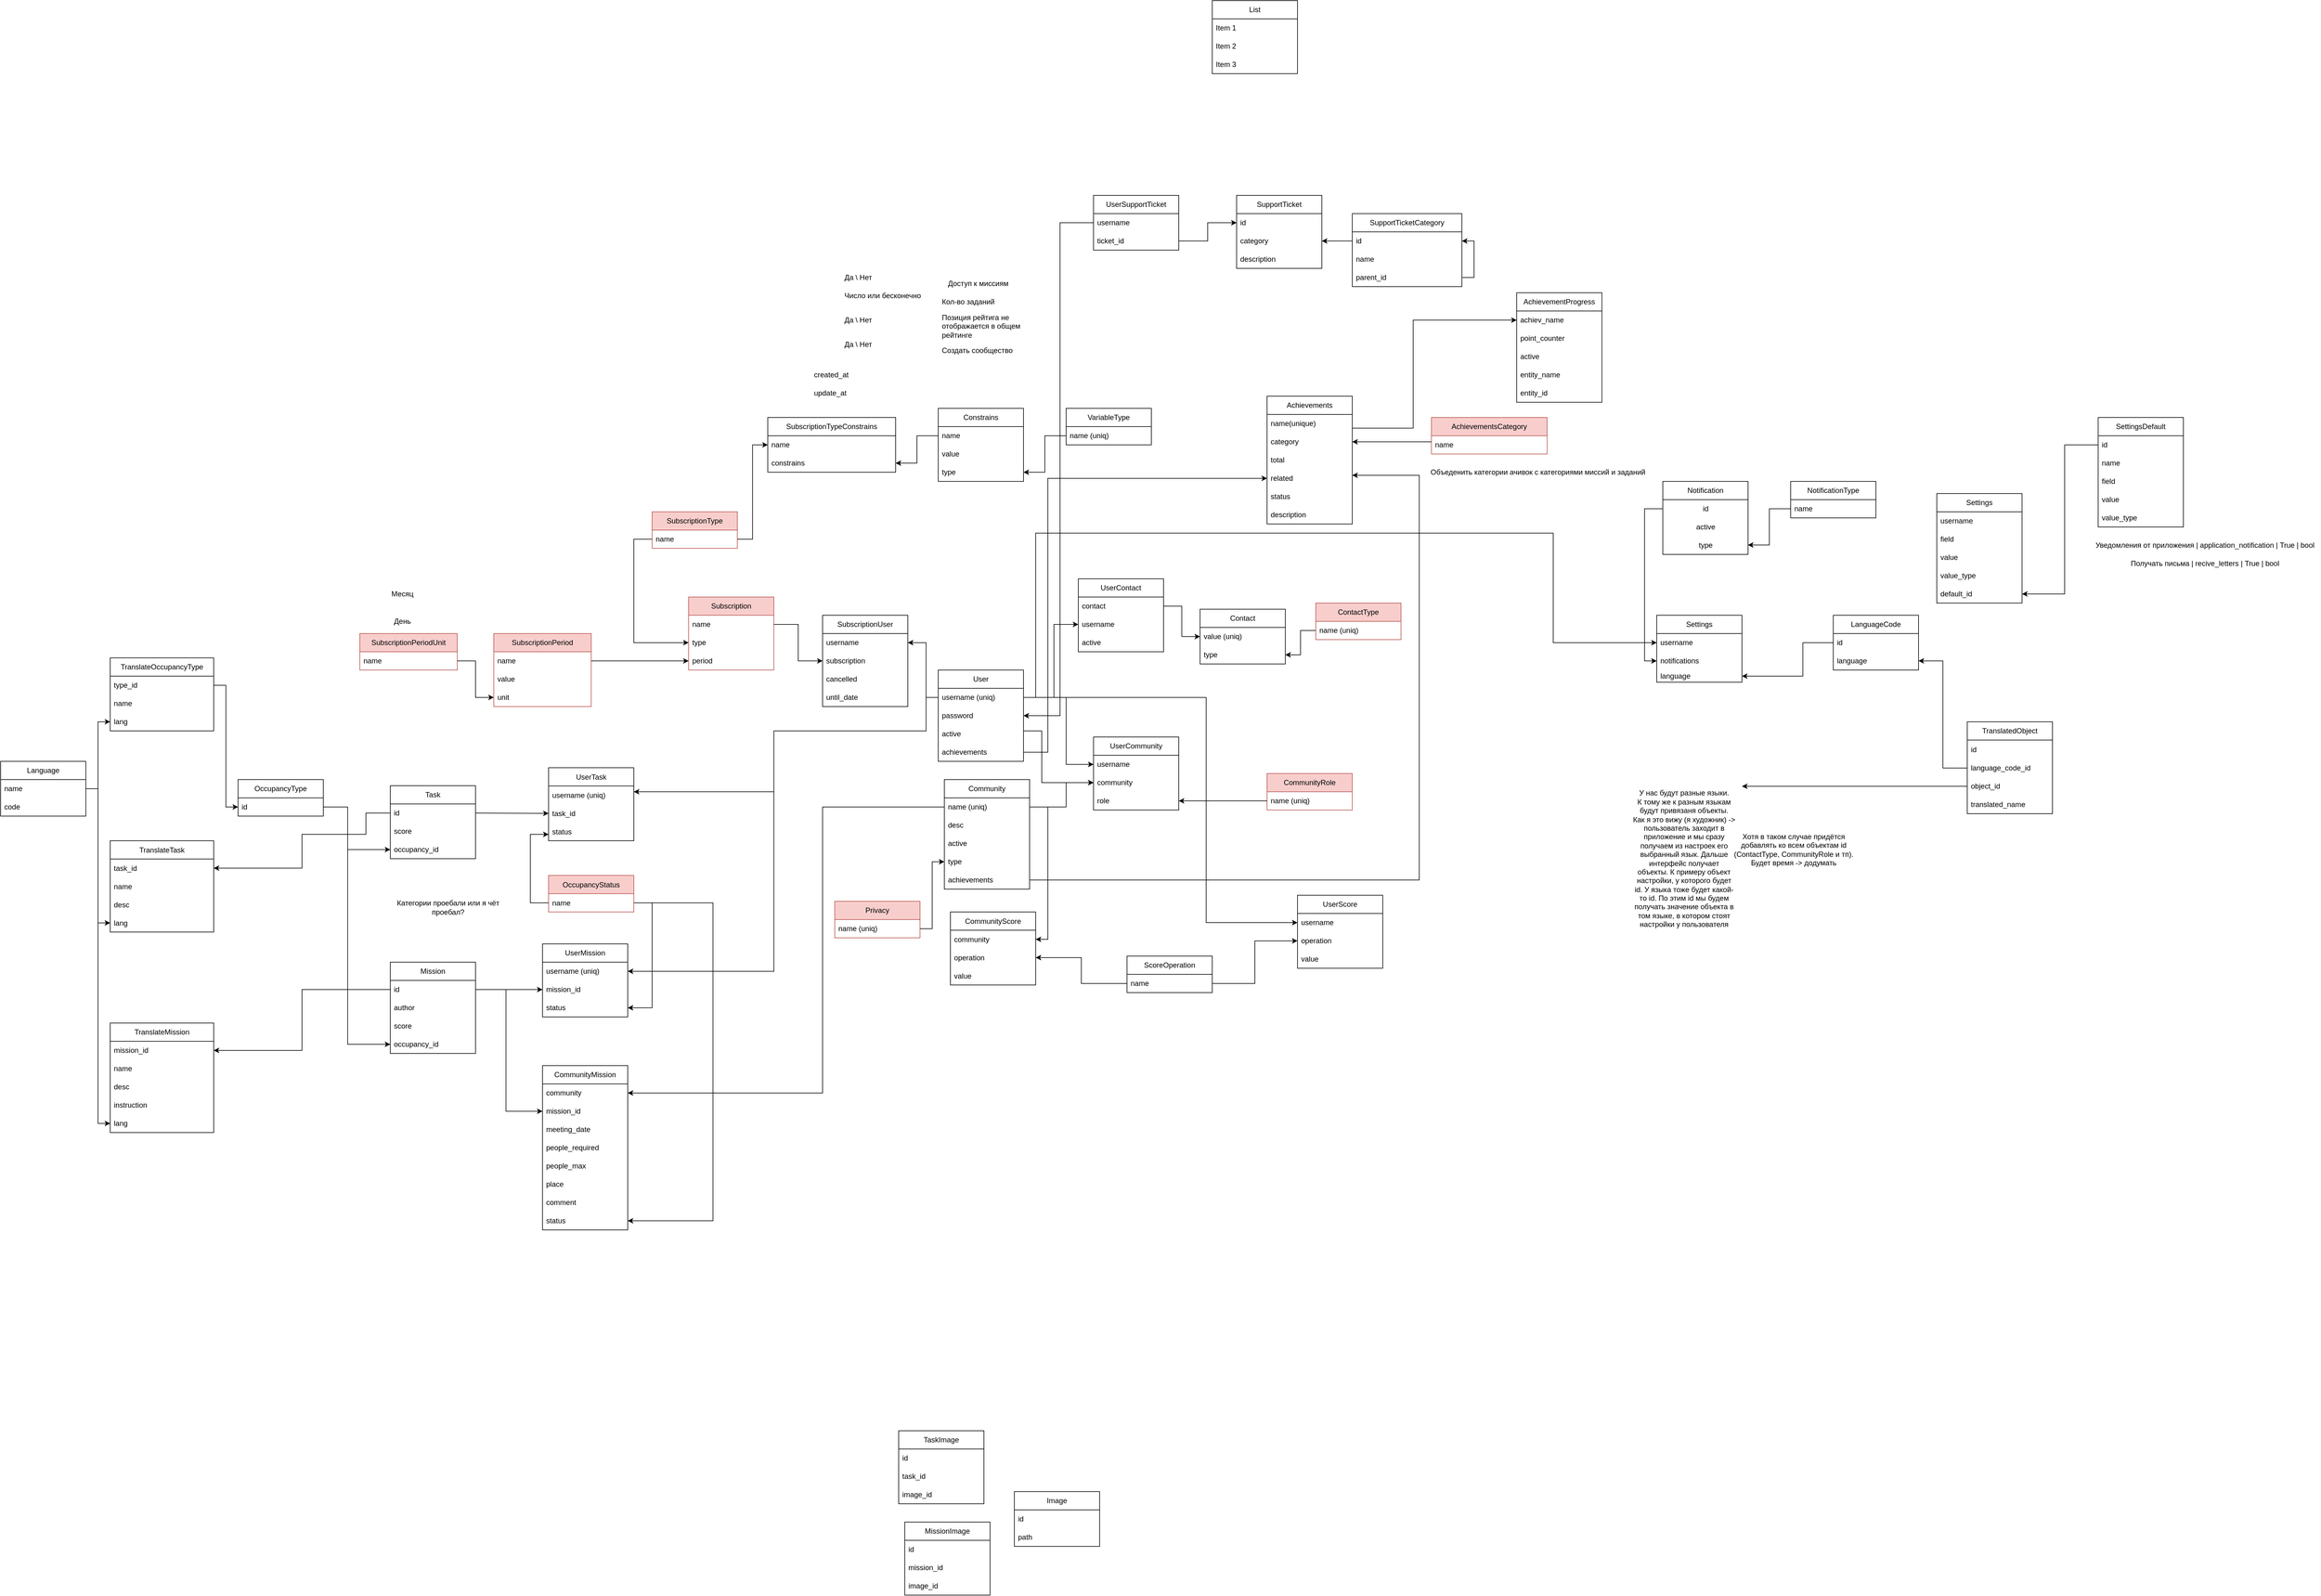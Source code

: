<mxfile version="21.1.4">
  <diagram name="Page-1" id="RSe__ZXpqtk8mkmh32Be">
    <mxGraphModel dx="3134" dy="1882" grid="1" gridSize="10" guides="1" tooltips="1" connect="1" arrows="1" fold="1" page="1" pageScale="1" pageWidth="850" pageHeight="1100" background="#ffffff" math="0" shadow="0">
      <root>
        <mxCell id="0" />
        <mxCell id="1" parent="0" />
        <mxCell id="CYJdQT4moQr0rRixmIhI-1" value="User" style="swimlane;fontStyle=0;childLayout=stackLayout;horizontal=1;startSize=30;horizontalStack=0;resizeParent=1;resizeParentMax=0;resizeLast=0;collapsible=1;marginBottom=0;whiteSpace=wrap;html=1;" parent="1" vertex="1">
          <mxGeometry x="30" y="190" width="140" height="150" as="geometry" />
        </mxCell>
        <mxCell id="CYJdQT4moQr0rRixmIhI-4" value="username (uniq)" style="text;strokeColor=none;fillColor=none;align=left;verticalAlign=middle;spacingLeft=4;spacingRight=4;overflow=hidden;points=[[0,0.5],[1,0.5]];portConstraint=eastwest;rotatable=0;whiteSpace=wrap;html=1;" parent="CYJdQT4moQr0rRixmIhI-1" vertex="1">
          <mxGeometry y="30" width="140" height="30" as="geometry" />
        </mxCell>
        <mxCell id="CYJdQT4moQr0rRixmIhI-3" value="password" style="text;strokeColor=none;fillColor=none;align=left;verticalAlign=middle;spacingLeft=4;spacingRight=4;overflow=hidden;points=[[0,0.5],[1,0.5]];portConstraint=eastwest;rotatable=0;whiteSpace=wrap;html=1;" parent="CYJdQT4moQr0rRixmIhI-1" vertex="1">
          <mxGeometry y="60" width="140" height="30" as="geometry" />
        </mxCell>
        <mxCell id="CYJdQT4moQr0rRixmIhI-96" value="active" style="text;strokeColor=none;fillColor=none;align=left;verticalAlign=middle;spacingLeft=4;spacingRight=4;overflow=hidden;points=[[0,0.5],[1,0.5]];portConstraint=eastwest;rotatable=0;whiteSpace=wrap;html=1;" parent="CYJdQT4moQr0rRixmIhI-1" vertex="1">
          <mxGeometry y="90" width="140" height="30" as="geometry" />
        </mxCell>
        <mxCell id="-Tmr3W9tA5eu9-_h_LpO-147" value="achievements" style="text;strokeColor=none;fillColor=none;align=left;verticalAlign=middle;spacingLeft=4;spacingRight=4;overflow=hidden;points=[[0,0.5],[1,0.5]];portConstraint=eastwest;rotatable=0;whiteSpace=wrap;html=1;" parent="CYJdQT4moQr0rRixmIhI-1" vertex="1">
          <mxGeometry y="120" width="140" height="30" as="geometry" />
        </mxCell>
        <mxCell id="CYJdQT4moQr0rRixmIhI-5" value="Community" style="swimlane;fontStyle=0;childLayout=stackLayout;horizontal=1;startSize=30;horizontalStack=0;resizeParent=1;resizeParentMax=0;resizeLast=0;collapsible=1;marginBottom=0;whiteSpace=wrap;html=1;" parent="1" vertex="1">
          <mxGeometry x="40" y="370" width="140" height="180" as="geometry" />
        </mxCell>
        <mxCell id="CYJdQT4moQr0rRixmIhI-6" value="name (uniq)" style="text;strokeColor=none;fillColor=none;align=left;verticalAlign=middle;spacingLeft=4;spacingRight=4;overflow=hidden;points=[[0,0.5],[1,0.5]];portConstraint=eastwest;rotatable=0;whiteSpace=wrap;html=1;" parent="CYJdQT4moQr0rRixmIhI-5" vertex="1">
          <mxGeometry y="30" width="140" height="30" as="geometry" />
        </mxCell>
        <mxCell id="CYJdQT4moQr0rRixmIhI-7" value="desc" style="text;strokeColor=none;fillColor=none;align=left;verticalAlign=middle;spacingLeft=4;spacingRight=4;overflow=hidden;points=[[0,0.5],[1,0.5]];portConstraint=eastwest;rotatable=0;whiteSpace=wrap;html=1;" parent="CYJdQT4moQr0rRixmIhI-5" vertex="1">
          <mxGeometry y="60" width="140" height="30" as="geometry" />
        </mxCell>
        <mxCell id="CYJdQT4moQr0rRixmIhI-97" value="active" style="text;strokeColor=none;fillColor=none;align=left;verticalAlign=middle;spacingLeft=4;spacingRight=4;overflow=hidden;points=[[0,0.5],[1,0.5]];portConstraint=eastwest;rotatable=0;whiteSpace=wrap;html=1;" parent="CYJdQT4moQr0rRixmIhI-5" vertex="1">
          <mxGeometry y="90" width="140" height="30" as="geometry" />
        </mxCell>
        <mxCell id="CYJdQT4moQr0rRixmIhI-8" value="type" style="text;strokeColor=none;fillColor=none;align=left;verticalAlign=middle;spacingLeft=4;spacingRight=4;overflow=hidden;points=[[0,0.5],[1,0.5]];portConstraint=eastwest;rotatable=0;whiteSpace=wrap;html=1;" parent="CYJdQT4moQr0rRixmIhI-5" vertex="1">
          <mxGeometry y="120" width="140" height="30" as="geometry" />
        </mxCell>
        <mxCell id="-Tmr3W9tA5eu9-_h_LpO-148" value="achievements" style="text;strokeColor=none;fillColor=none;align=left;verticalAlign=middle;spacingLeft=4;spacingRight=4;overflow=hidden;points=[[0,0.5],[1,0.5]];portConstraint=eastwest;rotatable=0;whiteSpace=wrap;html=1;" parent="CYJdQT4moQr0rRixmIhI-5" vertex="1">
          <mxGeometry y="150" width="140" height="30" as="geometry" />
        </mxCell>
        <mxCell id="CYJdQT4moQr0rRixmIhI-11" value="UserContact" style="swimlane;fontStyle=0;childLayout=stackLayout;horizontal=1;startSize=30;horizontalStack=0;resizeParent=1;resizeParentMax=0;resizeLast=0;collapsible=1;marginBottom=0;whiteSpace=wrap;html=1;" parent="1" vertex="1">
          <mxGeometry x="260" y="40" width="140" height="120" as="geometry" />
        </mxCell>
        <mxCell id="CYJdQT4moQr0rRixmIhI-12" value="contact" style="text;strokeColor=none;fillColor=none;align=left;verticalAlign=middle;spacingLeft=4;spacingRight=4;overflow=hidden;points=[[0,0.5],[1,0.5]];portConstraint=eastwest;rotatable=0;whiteSpace=wrap;html=1;" parent="CYJdQT4moQr0rRixmIhI-11" vertex="1">
          <mxGeometry y="30" width="140" height="30" as="geometry" />
        </mxCell>
        <mxCell id="CYJdQT4moQr0rRixmIhI-13" value="username" style="text;strokeColor=none;fillColor=none;align=left;verticalAlign=middle;spacingLeft=4;spacingRight=4;overflow=hidden;points=[[0,0.5],[1,0.5]];portConstraint=eastwest;rotatable=0;whiteSpace=wrap;html=1;" parent="CYJdQT4moQr0rRixmIhI-11" vertex="1">
          <mxGeometry y="60" width="140" height="30" as="geometry" />
        </mxCell>
        <mxCell id="CYJdQT4moQr0rRixmIhI-98" value="active" style="text;strokeColor=none;fillColor=none;align=left;verticalAlign=middle;spacingLeft=4;spacingRight=4;overflow=hidden;points=[[0,0.5],[1,0.5]];portConstraint=eastwest;rotatable=0;whiteSpace=wrap;html=1;" parent="CYJdQT4moQr0rRixmIhI-11" vertex="1">
          <mxGeometry y="90" width="140" height="30" as="geometry" />
        </mxCell>
        <mxCell id="CYJdQT4moQr0rRixmIhI-15" value="Contact" style="swimlane;fontStyle=0;childLayout=stackLayout;horizontal=1;startSize=30;horizontalStack=0;resizeParent=1;resizeParentMax=0;resizeLast=0;collapsible=1;marginBottom=0;whiteSpace=wrap;html=1;" parent="1" vertex="1">
          <mxGeometry x="460" y="90" width="140" height="90" as="geometry" />
        </mxCell>
        <mxCell id="CYJdQT4moQr0rRixmIhI-17" value="value (uniq)" style="text;strokeColor=none;fillColor=none;align=left;verticalAlign=middle;spacingLeft=4;spacingRight=4;overflow=hidden;points=[[0,0.5],[1,0.5]];portConstraint=eastwest;rotatable=0;whiteSpace=wrap;html=1;" parent="CYJdQT4moQr0rRixmIhI-15" vertex="1">
          <mxGeometry y="30" width="140" height="30" as="geometry" />
        </mxCell>
        <mxCell id="CYJdQT4moQr0rRixmIhI-16" value="type" style="text;strokeColor=none;fillColor=none;align=left;verticalAlign=middle;spacingLeft=4;spacingRight=4;overflow=hidden;points=[[0,0.5],[1,0.5]];portConstraint=eastwest;rotatable=0;whiteSpace=wrap;html=1;" parent="CYJdQT4moQr0rRixmIhI-15" vertex="1">
          <mxGeometry y="60" width="140" height="30" as="geometry" />
        </mxCell>
        <mxCell id="CYJdQT4moQr0rRixmIhI-19" value="ContactType" style="swimlane;fontStyle=0;childLayout=stackLayout;horizontal=1;startSize=30;horizontalStack=0;resizeParent=1;resizeParentMax=0;resizeLast=0;collapsible=1;marginBottom=0;whiteSpace=wrap;html=1;fillColor=#f8cecc;strokeColor=#b85450;" parent="1" vertex="1">
          <mxGeometry x="650" y="80" width="140" height="60" as="geometry" />
        </mxCell>
        <mxCell id="CYJdQT4moQr0rRixmIhI-20" value="name (uniq)" style="text;strokeColor=none;fillColor=none;align=left;verticalAlign=middle;spacingLeft=4;spacingRight=4;overflow=hidden;points=[[0,0.5],[1,0.5]];portConstraint=eastwest;rotatable=0;whiteSpace=wrap;html=1;" parent="CYJdQT4moQr0rRixmIhI-19" vertex="1">
          <mxGeometry y="30" width="140" height="30" as="geometry" />
        </mxCell>
        <mxCell id="CYJdQT4moQr0rRixmIhI-23" style="edgeStyle=orthogonalEdgeStyle;rounded=0;orthogonalLoop=1;jettySize=auto;html=1;exitX=0;exitY=0.5;exitDx=0;exitDy=0;entryX=1;entryY=0.5;entryDx=0;entryDy=0;" parent="1" source="CYJdQT4moQr0rRixmIhI-20" target="CYJdQT4moQr0rRixmIhI-16" edge="1">
          <mxGeometry relative="1" as="geometry" />
        </mxCell>
        <mxCell id="CYJdQT4moQr0rRixmIhI-24" style="edgeStyle=orthogonalEdgeStyle;rounded=0;orthogonalLoop=1;jettySize=auto;html=1;exitX=1;exitY=0.5;exitDx=0;exitDy=0;entryX=0;entryY=0.5;entryDx=0;entryDy=0;" parent="1" source="CYJdQT4moQr0rRixmIhI-4" target="CYJdQT4moQr0rRixmIhI-13" edge="1">
          <mxGeometry relative="1" as="geometry">
            <Array as="points">
              <mxPoint x="220" y="235" />
              <mxPoint x="220" y="115" />
            </Array>
          </mxGeometry>
        </mxCell>
        <mxCell id="CYJdQT4moQr0rRixmIhI-25" style="edgeStyle=orthogonalEdgeStyle;rounded=0;orthogonalLoop=1;jettySize=auto;html=1;exitX=1;exitY=0.5;exitDx=0;exitDy=0;" parent="1" source="CYJdQT4moQr0rRixmIhI-12" target="CYJdQT4moQr0rRixmIhI-17" edge="1">
          <mxGeometry relative="1" as="geometry" />
        </mxCell>
        <mxCell id="CYJdQT4moQr0rRixmIhI-26" value="Privacy" style="swimlane;fontStyle=0;childLayout=stackLayout;horizontal=1;startSize=30;horizontalStack=0;resizeParent=1;resizeParentMax=0;resizeLast=0;collapsible=1;marginBottom=0;whiteSpace=wrap;html=1;fillColor=#f8cecc;strokeColor=#b85450;" parent="1" vertex="1">
          <mxGeometry x="-140" y="570" width="140" height="60" as="geometry" />
        </mxCell>
        <mxCell id="CYJdQT4moQr0rRixmIhI-27" value="name (uniq)" style="text;strokeColor=none;fillColor=none;align=left;verticalAlign=middle;spacingLeft=4;spacingRight=4;overflow=hidden;points=[[0,0.5],[1,0.5]];portConstraint=eastwest;rotatable=0;whiteSpace=wrap;html=1;" parent="CYJdQT4moQr0rRixmIhI-26" vertex="1">
          <mxGeometry y="30" width="140" height="30" as="geometry" />
        </mxCell>
        <mxCell id="CYJdQT4moQr0rRixmIhI-28" style="edgeStyle=orthogonalEdgeStyle;rounded=0;orthogonalLoop=1;jettySize=auto;html=1;exitX=1;exitY=0.5;exitDx=0;exitDy=0;entryX=0;entryY=0.5;entryDx=0;entryDy=0;" parent="1" source="CYJdQT4moQr0rRixmIhI-27" target="CYJdQT4moQr0rRixmIhI-8" edge="1">
          <mxGeometry relative="1" as="geometry" />
        </mxCell>
        <mxCell id="CYJdQT4moQr0rRixmIhI-29" value="UserScore" style="swimlane;fontStyle=0;childLayout=stackLayout;horizontal=1;startSize=30;horizontalStack=0;resizeParent=1;resizeParentMax=0;resizeLast=0;collapsible=1;marginBottom=0;whiteSpace=wrap;html=1;" parent="1" vertex="1">
          <mxGeometry x="620" y="560" width="140" height="120" as="geometry" />
        </mxCell>
        <mxCell id="CYJdQT4moQr0rRixmIhI-32" value="username" style="text;strokeColor=none;fillColor=none;align=left;verticalAlign=middle;spacingLeft=4;spacingRight=4;overflow=hidden;points=[[0,0.5],[1,0.5]];portConstraint=eastwest;rotatable=0;whiteSpace=wrap;html=1;" parent="CYJdQT4moQr0rRixmIhI-29" vertex="1">
          <mxGeometry y="30" width="140" height="30" as="geometry" />
        </mxCell>
        <mxCell id="CYJdQT4moQr0rRixmIhI-60" value="operation" style="text;strokeColor=none;fillColor=none;align=left;verticalAlign=middle;spacingLeft=4;spacingRight=4;overflow=hidden;points=[[0,0.5],[1,0.5]];portConstraint=eastwest;rotatable=0;whiteSpace=wrap;html=1;" parent="CYJdQT4moQr0rRixmIhI-29" vertex="1">
          <mxGeometry y="60" width="140" height="30" as="geometry" />
        </mxCell>
        <mxCell id="CYJdQT4moQr0rRixmIhI-65" value="value" style="text;strokeColor=none;fillColor=none;align=left;verticalAlign=middle;spacingLeft=4;spacingRight=4;overflow=hidden;points=[[0,0.5],[1,0.5]];portConstraint=eastwest;rotatable=0;whiteSpace=wrap;html=1;" parent="CYJdQT4moQr0rRixmIhI-29" vertex="1">
          <mxGeometry y="90" width="140" height="30" as="geometry" />
        </mxCell>
        <mxCell id="CYJdQT4moQr0rRixmIhI-33" value="UserCommunity" style="swimlane;fontStyle=0;childLayout=stackLayout;horizontal=1;startSize=30;horizontalStack=0;resizeParent=1;resizeParentMax=0;resizeLast=0;collapsible=1;marginBottom=0;whiteSpace=wrap;html=1;" parent="1" vertex="1">
          <mxGeometry x="285" y="300" width="140" height="120" as="geometry" />
        </mxCell>
        <mxCell id="CYJdQT4moQr0rRixmIhI-34" value="username" style="text;strokeColor=none;fillColor=none;align=left;verticalAlign=middle;spacingLeft=4;spacingRight=4;overflow=hidden;points=[[0,0.5],[1,0.5]];portConstraint=eastwest;rotatable=0;whiteSpace=wrap;html=1;" parent="CYJdQT4moQr0rRixmIhI-33" vertex="1">
          <mxGeometry y="30" width="140" height="30" as="geometry" />
        </mxCell>
        <mxCell id="CYJdQT4moQr0rRixmIhI-35" value="community" style="text;strokeColor=none;fillColor=none;align=left;verticalAlign=middle;spacingLeft=4;spacingRight=4;overflow=hidden;points=[[0,0.5],[1,0.5]];portConstraint=eastwest;rotatable=0;whiteSpace=wrap;html=1;" parent="CYJdQT4moQr0rRixmIhI-33" vertex="1">
          <mxGeometry y="60" width="140" height="30" as="geometry" />
        </mxCell>
        <mxCell id="CYJdQT4moQr0rRixmIhI-53" value="role" style="text;strokeColor=none;fillColor=none;align=left;verticalAlign=middle;spacingLeft=4;spacingRight=4;overflow=hidden;points=[[0,0.5],[1,0.5]];portConstraint=eastwest;rotatable=0;whiteSpace=wrap;html=1;" parent="CYJdQT4moQr0rRixmIhI-33" vertex="1">
          <mxGeometry y="90" width="140" height="30" as="geometry" />
        </mxCell>
        <mxCell id="CYJdQT4moQr0rRixmIhI-37" style="edgeStyle=orthogonalEdgeStyle;rounded=0;orthogonalLoop=1;jettySize=auto;html=1;exitX=1;exitY=0.5;exitDx=0;exitDy=0;entryX=0;entryY=0.5;entryDx=0;entryDy=0;" parent="1" source="CYJdQT4moQr0rRixmIhI-4" target="CYJdQT4moQr0rRixmIhI-34" edge="1">
          <mxGeometry relative="1" as="geometry">
            <Array as="points">
              <mxPoint x="240" y="235" />
              <mxPoint x="240" y="345" />
            </Array>
          </mxGeometry>
        </mxCell>
        <mxCell id="CYJdQT4moQr0rRixmIhI-38" style="edgeStyle=orthogonalEdgeStyle;rounded=0;orthogonalLoop=1;jettySize=auto;html=1;exitX=1;exitY=0.5;exitDx=0;exitDy=0;entryX=0;entryY=0.5;entryDx=0;entryDy=0;" parent="1" source="CYJdQT4moQr0rRixmIhI-6" target="CYJdQT4moQr0rRixmIhI-35" edge="1">
          <mxGeometry relative="1" as="geometry">
            <Array as="points">
              <mxPoint x="240" y="415" />
              <mxPoint x="240" y="375" />
            </Array>
          </mxGeometry>
        </mxCell>
        <mxCell id="CYJdQT4moQr0rRixmIhI-48" value="CommunityRole" style="swimlane;fontStyle=0;childLayout=stackLayout;horizontal=1;startSize=30;horizontalStack=0;resizeParent=1;resizeParentMax=0;resizeLast=0;collapsible=1;marginBottom=0;whiteSpace=wrap;html=1;fillColor=#f8cecc;strokeColor=#b85450;" parent="1" vertex="1">
          <mxGeometry x="570" y="360" width="140" height="60" as="geometry" />
        </mxCell>
        <mxCell id="CYJdQT4moQr0rRixmIhI-49" value="name (uniq)" style="text;strokeColor=none;fillColor=none;align=left;verticalAlign=middle;spacingLeft=4;spacingRight=4;overflow=hidden;points=[[0,0.5],[1,0.5]];portConstraint=eastwest;rotatable=0;whiteSpace=wrap;html=1;" parent="CYJdQT4moQr0rRixmIhI-48" vertex="1">
          <mxGeometry y="30" width="140" height="30" as="geometry" />
        </mxCell>
        <mxCell id="CYJdQT4moQr0rRixmIhI-50" style="edgeStyle=orthogonalEdgeStyle;rounded=0;orthogonalLoop=1;jettySize=auto;html=1;exitX=0;exitY=0.5;exitDx=0;exitDy=0;entryX=1;entryY=0.5;entryDx=0;entryDy=0;" parent="1" source="CYJdQT4moQr0rRixmIhI-49" target="CYJdQT4moQr0rRixmIhI-53" edge="1">
          <mxGeometry relative="1" as="geometry">
            <mxPoint x="640" y="500" as="targetPoint" />
          </mxGeometry>
        </mxCell>
        <mxCell id="CYJdQT4moQr0rRixmIhI-54" value="ScoreOperation" style="swimlane;fontStyle=0;childLayout=stackLayout;horizontal=1;startSize=30;horizontalStack=0;resizeParent=1;resizeParentMax=0;resizeLast=0;collapsible=1;marginBottom=0;whiteSpace=wrap;html=1;" parent="1" vertex="1">
          <mxGeometry x="340" y="660" width="140" height="60" as="geometry" />
        </mxCell>
        <mxCell id="CYJdQT4moQr0rRixmIhI-55" value="name" style="text;strokeColor=none;fillColor=none;align=left;verticalAlign=middle;spacingLeft=4;spacingRight=4;overflow=hidden;points=[[0,0.5],[1,0.5]];portConstraint=eastwest;rotatable=0;whiteSpace=wrap;html=1;" parent="CYJdQT4moQr0rRixmIhI-54" vertex="1">
          <mxGeometry y="30" width="140" height="30" as="geometry" />
        </mxCell>
        <mxCell id="CYJdQT4moQr0rRixmIhI-61" value="CommunityScore" style="swimlane;fontStyle=0;childLayout=stackLayout;horizontal=1;startSize=30;horizontalStack=0;resizeParent=1;resizeParentMax=0;resizeLast=0;collapsible=1;marginBottom=0;whiteSpace=wrap;html=1;" parent="1" vertex="1">
          <mxGeometry x="50" y="587.5" width="140" height="120" as="geometry" />
        </mxCell>
        <mxCell id="CYJdQT4moQr0rRixmIhI-62" value="community" style="text;strokeColor=none;fillColor=none;align=left;verticalAlign=middle;spacingLeft=4;spacingRight=4;overflow=hidden;points=[[0,0.5],[1,0.5]];portConstraint=eastwest;rotatable=0;whiteSpace=wrap;html=1;" parent="CYJdQT4moQr0rRixmIhI-61" vertex="1">
          <mxGeometry y="30" width="140" height="30" as="geometry" />
        </mxCell>
        <mxCell id="CYJdQT4moQr0rRixmIhI-63" value="operation" style="text;strokeColor=none;fillColor=none;align=left;verticalAlign=middle;spacingLeft=4;spacingRight=4;overflow=hidden;points=[[0,0.5],[1,0.5]];portConstraint=eastwest;rotatable=0;whiteSpace=wrap;html=1;" parent="CYJdQT4moQr0rRixmIhI-61" vertex="1">
          <mxGeometry y="60" width="140" height="30" as="geometry" />
        </mxCell>
        <mxCell id="CYJdQT4moQr0rRixmIhI-64" value="value" style="text;strokeColor=none;fillColor=none;align=left;verticalAlign=middle;spacingLeft=4;spacingRight=4;overflow=hidden;points=[[0,0.5],[1,0.5]];portConstraint=eastwest;rotatable=0;whiteSpace=wrap;html=1;" parent="CYJdQT4moQr0rRixmIhI-61" vertex="1">
          <mxGeometry y="90" width="140" height="30" as="geometry" />
        </mxCell>
        <mxCell id="CYJdQT4moQr0rRixmIhI-66" style="edgeStyle=orthogonalEdgeStyle;rounded=0;orthogonalLoop=1;jettySize=auto;html=1;exitX=0;exitY=0.5;exitDx=0;exitDy=0;entryX=1;entryY=0.5;entryDx=0;entryDy=0;" parent="1" source="CYJdQT4moQr0rRixmIhI-55" target="CYJdQT4moQr0rRixmIhI-63" edge="1">
          <mxGeometry relative="1" as="geometry" />
        </mxCell>
        <mxCell id="CYJdQT4moQr0rRixmIhI-67" style="edgeStyle=orthogonalEdgeStyle;rounded=0;orthogonalLoop=1;jettySize=auto;html=1;exitX=1;exitY=0.5;exitDx=0;exitDy=0;entryX=0;entryY=0.5;entryDx=0;entryDy=0;" parent="1" source="CYJdQT4moQr0rRixmIhI-55" target="CYJdQT4moQr0rRixmIhI-60" edge="1">
          <mxGeometry relative="1" as="geometry" />
        </mxCell>
        <mxCell id="CYJdQT4moQr0rRixmIhI-68" style="edgeStyle=orthogonalEdgeStyle;rounded=0;orthogonalLoop=1;jettySize=auto;html=1;exitX=1;exitY=0.5;exitDx=0;exitDy=0;entryX=1;entryY=0.5;entryDx=0;entryDy=0;" parent="1" source="CYJdQT4moQr0rRixmIhI-6" target="CYJdQT4moQr0rRixmIhI-62" edge="1">
          <mxGeometry relative="1" as="geometry" />
        </mxCell>
        <mxCell id="CYJdQT4moQr0rRixmIhI-69" style="edgeStyle=orthogonalEdgeStyle;rounded=0;orthogonalLoop=1;jettySize=auto;html=1;exitX=1;exitY=0.5;exitDx=0;exitDy=0;entryX=0;entryY=0.5;entryDx=0;entryDy=0;" parent="1" source="CYJdQT4moQr0rRixmIhI-4" target="CYJdQT4moQr0rRixmIhI-32" edge="1">
          <mxGeometry relative="1" as="geometry">
            <Array as="points">
              <mxPoint x="470" y="235" />
              <mxPoint x="470" y="605" />
            </Array>
          </mxGeometry>
        </mxCell>
        <mxCell id="CYJdQT4moQr0rRixmIhI-71" value="Subscription" style="swimlane;fontStyle=0;childLayout=stackLayout;horizontal=1;startSize=30;horizontalStack=0;resizeParent=1;resizeParentMax=0;resizeLast=0;collapsible=1;marginBottom=0;whiteSpace=wrap;html=1;fillColor=#f8cecc;strokeColor=#b85450;" parent="1" vertex="1">
          <mxGeometry x="-380" y="70" width="140" height="120" as="geometry" />
        </mxCell>
        <mxCell id="CYJdQT4moQr0rRixmIhI-72" value="name" style="text;strokeColor=none;fillColor=none;align=left;verticalAlign=middle;spacingLeft=4;spacingRight=4;overflow=hidden;points=[[0,0.5],[1,0.5]];portConstraint=eastwest;rotatable=0;whiteSpace=wrap;html=1;" parent="CYJdQT4moQr0rRixmIhI-71" vertex="1">
          <mxGeometry y="30" width="140" height="30" as="geometry" />
        </mxCell>
        <mxCell id="CYJdQT4moQr0rRixmIhI-214" value="type" style="text;strokeColor=none;fillColor=none;align=left;verticalAlign=middle;spacingLeft=4;spacingRight=4;overflow=hidden;points=[[0,0.5],[1,0.5]];portConstraint=eastwest;rotatable=0;whiteSpace=wrap;html=1;" parent="CYJdQT4moQr0rRixmIhI-71" vertex="1">
          <mxGeometry y="60" width="140" height="30" as="geometry" />
        </mxCell>
        <mxCell id="CYJdQT4moQr0rRixmIhI-86" value="period" style="text;strokeColor=none;fillColor=none;align=left;verticalAlign=middle;spacingLeft=4;spacingRight=4;overflow=hidden;points=[[0,0.5],[1,0.5]];portConstraint=eastwest;rotatable=0;whiteSpace=wrap;html=1;" parent="CYJdQT4moQr0rRixmIhI-71" vertex="1">
          <mxGeometry y="90" width="140" height="30" as="geometry" />
        </mxCell>
        <mxCell id="CYJdQT4moQr0rRixmIhI-76" value="Месяц" style="text;html=1;strokeColor=none;fillColor=none;align=center;verticalAlign=middle;whiteSpace=wrap;rounded=0;" parent="1" vertex="1">
          <mxGeometry x="-880" y="50" width="60" height="30" as="geometry" />
        </mxCell>
        <mxCell id="CYJdQT4moQr0rRixmIhI-77" value="День" style="text;html=1;strokeColor=none;fillColor=none;align=center;verticalAlign=middle;whiteSpace=wrap;rounded=0;" parent="1" vertex="1">
          <mxGeometry x="-880" y="95" width="60" height="30" as="geometry" />
        </mxCell>
        <mxCell id="CYJdQT4moQr0rRixmIhI-78" value="SubscriptionPeriodUnit" style="swimlane;fontStyle=0;childLayout=stackLayout;horizontal=1;startSize=30;horizontalStack=0;resizeParent=1;resizeParentMax=0;resizeLast=0;collapsible=1;marginBottom=0;whiteSpace=wrap;html=1;fillColor=#f8cecc;strokeColor=#b85450;" parent="1" vertex="1">
          <mxGeometry x="-920" y="130" width="160" height="60" as="geometry" />
        </mxCell>
        <mxCell id="CYJdQT4moQr0rRixmIhI-79" value="name" style="text;strokeColor=none;fillColor=none;align=left;verticalAlign=middle;spacingLeft=4;spacingRight=4;overflow=hidden;points=[[0,0.5],[1,0.5]];portConstraint=eastwest;rotatable=0;whiteSpace=wrap;html=1;" parent="CYJdQT4moQr0rRixmIhI-78" vertex="1">
          <mxGeometry y="30" width="160" height="30" as="geometry" />
        </mxCell>
        <mxCell id="CYJdQT4moQr0rRixmIhI-82" value="SubscriptionPeriod" style="swimlane;fontStyle=0;childLayout=stackLayout;horizontal=1;startSize=30;horizontalStack=0;resizeParent=1;resizeParentMax=0;resizeLast=0;collapsible=1;marginBottom=0;whiteSpace=wrap;html=1;fillColor=#f8cecc;strokeColor=#b85450;" parent="1" vertex="1">
          <mxGeometry x="-700" y="130" width="160" height="120" as="geometry" />
        </mxCell>
        <mxCell id="CYJdQT4moQr0rRixmIhI-88" value="name" style="text;strokeColor=none;fillColor=none;align=left;verticalAlign=middle;spacingLeft=4;spacingRight=4;overflow=hidden;points=[[0,0.5],[1,0.5]];portConstraint=eastwest;rotatable=0;whiteSpace=wrap;html=1;" parent="CYJdQT4moQr0rRixmIhI-82" vertex="1">
          <mxGeometry y="30" width="160" height="30" as="geometry" />
        </mxCell>
        <mxCell id="CYJdQT4moQr0rRixmIhI-83" value="value" style="text;strokeColor=none;fillColor=none;align=left;verticalAlign=middle;spacingLeft=4;spacingRight=4;overflow=hidden;points=[[0,0.5],[1,0.5]];portConstraint=eastwest;rotatable=0;whiteSpace=wrap;html=1;" parent="CYJdQT4moQr0rRixmIhI-82" vertex="1">
          <mxGeometry y="60" width="160" height="30" as="geometry" />
        </mxCell>
        <mxCell id="CYJdQT4moQr0rRixmIhI-84" value="unit" style="text;strokeColor=none;fillColor=none;align=left;verticalAlign=middle;spacingLeft=4;spacingRight=4;overflow=hidden;points=[[0,0.5],[1,0.5]];portConstraint=eastwest;rotatable=0;whiteSpace=wrap;html=1;" parent="CYJdQT4moQr0rRixmIhI-82" vertex="1">
          <mxGeometry y="90" width="160" height="30" as="geometry" />
        </mxCell>
        <mxCell id="CYJdQT4moQr0rRixmIhI-85" style="edgeStyle=orthogonalEdgeStyle;rounded=0;orthogonalLoop=1;jettySize=auto;html=1;exitX=1;exitY=0.5;exitDx=0;exitDy=0;entryX=0;entryY=0.5;entryDx=0;entryDy=0;" parent="1" source="CYJdQT4moQr0rRixmIhI-79" target="CYJdQT4moQr0rRixmIhI-84" edge="1">
          <mxGeometry relative="1" as="geometry" />
        </mxCell>
        <mxCell id="CYJdQT4moQr0rRixmIhI-89" style="edgeStyle=orthogonalEdgeStyle;rounded=0;orthogonalLoop=1;jettySize=auto;html=1;exitX=1;exitY=0.5;exitDx=0;exitDy=0;entryX=0;entryY=0.5;entryDx=0;entryDy=0;" parent="1" source="CYJdQT4moQr0rRixmIhI-88" target="CYJdQT4moQr0rRixmIhI-86" edge="1">
          <mxGeometry relative="1" as="geometry" />
        </mxCell>
        <mxCell id="CYJdQT4moQr0rRixmIhI-90" value="SubscriptionUser" style="swimlane;fontStyle=0;childLayout=stackLayout;horizontal=1;startSize=30;horizontalStack=0;resizeParent=1;resizeParentMax=0;resizeLast=0;collapsible=1;marginBottom=0;whiteSpace=wrap;html=1;" parent="1" vertex="1">
          <mxGeometry x="-160" y="100" width="140" height="150" as="geometry" />
        </mxCell>
        <mxCell id="CYJdQT4moQr0rRixmIhI-91" value="username" style="text;strokeColor=none;fillColor=none;align=left;verticalAlign=middle;spacingLeft=4;spacingRight=4;overflow=hidden;points=[[0,0.5],[1,0.5]];portConstraint=eastwest;rotatable=0;whiteSpace=wrap;html=1;" parent="CYJdQT4moQr0rRixmIhI-90" vertex="1">
          <mxGeometry y="30" width="140" height="30" as="geometry" />
        </mxCell>
        <mxCell id="CYJdQT4moQr0rRixmIhI-92" value="subscription" style="text;strokeColor=none;fillColor=none;align=left;verticalAlign=middle;spacingLeft=4;spacingRight=4;overflow=hidden;points=[[0,0.5],[1,0.5]];portConstraint=eastwest;rotatable=0;whiteSpace=wrap;html=1;" parent="CYJdQT4moQr0rRixmIhI-90" vertex="1">
          <mxGeometry y="60" width="140" height="30" as="geometry" />
        </mxCell>
        <mxCell id="CYJdQT4moQr0rRixmIhI-95" value="cancelled" style="text;strokeColor=none;fillColor=none;align=left;verticalAlign=middle;spacingLeft=4;spacingRight=4;overflow=hidden;points=[[0,0.5],[1,0.5]];portConstraint=eastwest;rotatable=0;whiteSpace=wrap;html=1;" parent="CYJdQT4moQr0rRixmIhI-90" vertex="1">
          <mxGeometry y="90" width="140" height="30" as="geometry" />
        </mxCell>
        <mxCell id="CYJdQT4moQr0rRixmIhI-99" value="until_date" style="text;strokeColor=none;fillColor=none;align=left;verticalAlign=middle;spacingLeft=4;spacingRight=4;overflow=hidden;points=[[0,0.5],[1,0.5]];portConstraint=eastwest;rotatable=0;whiteSpace=wrap;html=1;" parent="CYJdQT4moQr0rRixmIhI-90" vertex="1">
          <mxGeometry y="120" width="140" height="30" as="geometry" />
        </mxCell>
        <mxCell id="CYJdQT4moQr0rRixmIhI-93" style="edgeStyle=orthogonalEdgeStyle;rounded=0;orthogonalLoop=1;jettySize=auto;html=1;exitX=1;exitY=0.5;exitDx=0;exitDy=0;entryX=0;entryY=0.5;entryDx=0;entryDy=0;" parent="1" source="CYJdQT4moQr0rRixmIhI-72" target="CYJdQT4moQr0rRixmIhI-92" edge="1">
          <mxGeometry relative="1" as="geometry" />
        </mxCell>
        <mxCell id="CYJdQT4moQr0rRixmIhI-94" style="edgeStyle=orthogonalEdgeStyle;rounded=0;orthogonalLoop=1;jettySize=auto;html=1;exitX=0;exitY=0.5;exitDx=0;exitDy=0;entryX=1;entryY=0.5;entryDx=0;entryDy=0;" parent="1" source="CYJdQT4moQr0rRixmIhI-4" target="CYJdQT4moQr0rRixmIhI-91" edge="1">
          <mxGeometry relative="1" as="geometry">
            <Array as="points">
              <mxPoint x="10" y="235" />
              <mxPoint x="10" y="145" />
            </Array>
          </mxGeometry>
        </mxCell>
        <mxCell id="CYJdQT4moQr0rRixmIhI-104" value="created_at" style="text;strokeColor=none;fillColor=none;align=left;verticalAlign=middle;spacingLeft=4;spacingRight=4;overflow=hidden;points=[[0,0.5],[1,0.5]];portConstraint=eastwest;rotatable=0;whiteSpace=wrap;html=1;" parent="1" vertex="1">
          <mxGeometry x="-180" y="-310" width="140" height="30" as="geometry" />
        </mxCell>
        <mxCell id="CYJdQT4moQr0rRixmIhI-105" value="update_at" style="text;strokeColor=none;fillColor=none;align=left;verticalAlign=middle;spacingLeft=4;spacingRight=4;overflow=hidden;points=[[0,0.5],[1,0.5]];portConstraint=eastwest;rotatable=0;whiteSpace=wrap;html=1;" parent="1" vertex="1">
          <mxGeometry x="-180" y="-280" width="140" height="30" as="geometry" />
        </mxCell>
        <mxCell id="CYJdQT4moQr0rRixmIhI-106" value="Task" style="swimlane;fontStyle=0;childLayout=stackLayout;horizontal=1;startSize=30;horizontalStack=0;resizeParent=1;resizeParentMax=0;resizeLast=0;collapsible=1;marginBottom=0;whiteSpace=wrap;html=1;" parent="1" vertex="1">
          <mxGeometry x="-870" y="380" width="140" height="120" as="geometry" />
        </mxCell>
        <mxCell id="CYJdQT4moQr0rRixmIhI-113" value="id" style="text;strokeColor=none;fillColor=none;align=left;verticalAlign=middle;spacingLeft=4;spacingRight=4;overflow=hidden;points=[[0,0.5],[1,0.5]];portConstraint=eastwest;rotatable=0;whiteSpace=wrap;html=1;" parent="CYJdQT4moQr0rRixmIhI-106" vertex="1">
          <mxGeometry y="30" width="140" height="30" as="geometry" />
        </mxCell>
        <mxCell id="CYJdQT4moQr0rRixmIhI-147" value="score" style="text;strokeColor=none;fillColor=none;align=left;verticalAlign=middle;spacingLeft=4;spacingRight=4;overflow=hidden;points=[[0,0.5],[1,0.5]];portConstraint=eastwest;rotatable=0;whiteSpace=wrap;html=1;" parent="CYJdQT4moQr0rRixmIhI-106" vertex="1">
          <mxGeometry y="60" width="140" height="30" as="geometry" />
        </mxCell>
        <mxCell id="CYJdQT4moQr0rRixmIhI-120" value="occupancy_id" style="text;strokeColor=none;fillColor=none;align=left;verticalAlign=middle;spacingLeft=4;spacingRight=4;overflow=hidden;points=[[0,0.5],[1,0.5]];portConstraint=eastwest;rotatable=0;whiteSpace=wrap;html=1;" parent="CYJdQT4moQr0rRixmIhI-106" vertex="1">
          <mxGeometry y="90" width="140" height="30" as="geometry" />
        </mxCell>
        <mxCell id="CYJdQT4moQr0rRixmIhI-109" value="Mission" style="swimlane;fontStyle=0;childLayout=stackLayout;horizontal=1;startSize=30;horizontalStack=0;resizeParent=1;resizeParentMax=0;resizeLast=0;collapsible=1;marginBottom=0;whiteSpace=wrap;html=1;" parent="1" vertex="1">
          <mxGeometry x="-870" y="670" width="140" height="150" as="geometry" />
        </mxCell>
        <mxCell id="CYJdQT4moQr0rRixmIhI-124" value="id" style="text;strokeColor=none;fillColor=none;align=left;verticalAlign=middle;spacingLeft=4;spacingRight=4;overflow=hidden;points=[[0,0.5],[1,0.5]];portConstraint=eastwest;rotatable=0;whiteSpace=wrap;html=1;" parent="CYJdQT4moQr0rRixmIhI-109" vertex="1">
          <mxGeometry y="30" width="140" height="30" as="geometry" />
        </mxCell>
        <mxCell id="GGTk-AJcmA66WzkTMej_-1" value="author" style="text;strokeColor=none;fillColor=none;align=left;verticalAlign=middle;spacingLeft=4;spacingRight=4;overflow=hidden;points=[[0,0.5],[1,0.5]];portConstraint=eastwest;rotatable=0;whiteSpace=wrap;html=1;" parent="CYJdQT4moQr0rRixmIhI-109" vertex="1">
          <mxGeometry y="60" width="140" height="30" as="geometry" />
        </mxCell>
        <mxCell id="CYJdQT4moQr0rRixmIhI-179" value="score" style="text;strokeColor=none;fillColor=none;align=left;verticalAlign=middle;spacingLeft=4;spacingRight=4;overflow=hidden;points=[[0,0.5],[1,0.5]];portConstraint=eastwest;rotatable=0;whiteSpace=wrap;html=1;" parent="CYJdQT4moQr0rRixmIhI-109" vertex="1">
          <mxGeometry y="90" width="140" height="30" as="geometry" />
        </mxCell>
        <mxCell id="CYJdQT4moQr0rRixmIhI-123" value="occupancy_id" style="text;strokeColor=none;fillColor=none;align=left;verticalAlign=middle;spacingLeft=4;spacingRight=4;overflow=hidden;points=[[0,0.5],[1,0.5]];portConstraint=eastwest;rotatable=0;whiteSpace=wrap;html=1;" parent="CYJdQT4moQr0rRixmIhI-109" vertex="1">
          <mxGeometry y="120" width="140" height="30" as="geometry" />
        </mxCell>
        <mxCell id="CYJdQT4moQr0rRixmIhI-118" value="OccupancyType" style="swimlane;fontStyle=0;childLayout=stackLayout;horizontal=1;startSize=30;horizontalStack=0;resizeParent=1;resizeParentMax=0;resizeLast=0;collapsible=1;marginBottom=0;whiteSpace=wrap;html=1;" parent="1" vertex="1">
          <mxGeometry x="-1120" y="370" width="140" height="60" as="geometry" />
        </mxCell>
        <mxCell id="CYJdQT4moQr0rRixmIhI-119" value="id" style="text;strokeColor=none;fillColor=none;align=left;verticalAlign=middle;spacingLeft=4;spacingRight=4;overflow=hidden;points=[[0,0.5],[1,0.5]];portConstraint=eastwest;rotatable=0;whiteSpace=wrap;html=1;" parent="CYJdQT4moQr0rRixmIhI-118" vertex="1">
          <mxGeometry y="30" width="140" height="30" as="geometry" />
        </mxCell>
        <mxCell id="CYJdQT4moQr0rRixmIhI-121" style="edgeStyle=orthogonalEdgeStyle;rounded=0;orthogonalLoop=1;jettySize=auto;html=1;exitX=1;exitY=0.5;exitDx=0;exitDy=0;entryX=0;entryY=0.5;entryDx=0;entryDy=0;" parent="1" target="CYJdQT4moQr0rRixmIhI-120" edge="1">
          <mxGeometry relative="1" as="geometry">
            <mxPoint x="-980" y="415" as="sourcePoint" />
            <Array as="points">
              <mxPoint x="-940" y="415" />
              <mxPoint x="-940" y="485" />
            </Array>
          </mxGeometry>
        </mxCell>
        <mxCell id="CYJdQT4moQr0rRixmIhI-125" style="edgeStyle=orthogonalEdgeStyle;rounded=0;orthogonalLoop=1;jettySize=auto;html=1;exitX=1;exitY=0.5;exitDx=0;exitDy=0;entryX=0;entryY=0.5;entryDx=0;entryDy=0;" parent="1" target="CYJdQT4moQr0rRixmIhI-123" edge="1">
          <mxGeometry relative="1" as="geometry">
            <mxPoint x="-980" y="415" as="sourcePoint" />
            <Array as="points">
              <mxPoint x="-940" y="415" />
              <mxPoint x="-940" y="805" />
            </Array>
          </mxGeometry>
        </mxCell>
        <mxCell id="CYJdQT4moQr0rRixmIhI-126" value="Image" style="swimlane;fontStyle=0;childLayout=stackLayout;horizontal=1;startSize=30;horizontalStack=0;resizeParent=1;resizeParentMax=0;resizeLast=0;collapsible=1;marginBottom=0;whiteSpace=wrap;html=1;" parent="1" vertex="1">
          <mxGeometry x="155" y="1540" width="140" height="90" as="geometry" />
        </mxCell>
        <mxCell id="CYJdQT4moQr0rRixmIhI-127" value="id" style="text;strokeColor=none;fillColor=none;align=left;verticalAlign=middle;spacingLeft=4;spacingRight=4;overflow=hidden;points=[[0,0.5],[1,0.5]];portConstraint=eastwest;rotatable=0;whiteSpace=wrap;html=1;" parent="CYJdQT4moQr0rRixmIhI-126" vertex="1">
          <mxGeometry y="30" width="140" height="30" as="geometry" />
        </mxCell>
        <mxCell id="CYJdQT4moQr0rRixmIhI-131" value="path" style="text;strokeColor=none;fillColor=none;align=left;verticalAlign=middle;spacingLeft=4;spacingRight=4;overflow=hidden;points=[[0,0.5],[1,0.5]];portConstraint=eastwest;rotatable=0;whiteSpace=wrap;html=1;" parent="CYJdQT4moQr0rRixmIhI-126" vertex="1">
          <mxGeometry y="60" width="140" height="30" as="geometry" />
        </mxCell>
        <mxCell id="CYJdQT4moQr0rRixmIhI-132" value="TaskImage" style="swimlane;fontStyle=0;childLayout=stackLayout;horizontal=1;startSize=30;horizontalStack=0;resizeParent=1;resizeParentMax=0;resizeLast=0;collapsible=1;marginBottom=0;whiteSpace=wrap;html=1;" parent="1" vertex="1">
          <mxGeometry x="-35" y="1440" width="140" height="120" as="geometry" />
        </mxCell>
        <mxCell id="CYJdQT4moQr0rRixmIhI-133" value="id" style="text;strokeColor=none;fillColor=none;align=left;verticalAlign=middle;spacingLeft=4;spacingRight=4;overflow=hidden;points=[[0,0.5],[1,0.5]];portConstraint=eastwest;rotatable=0;whiteSpace=wrap;html=1;" parent="CYJdQT4moQr0rRixmIhI-132" vertex="1">
          <mxGeometry y="30" width="140" height="30" as="geometry" />
        </mxCell>
        <mxCell id="CYJdQT4moQr0rRixmIhI-134" value="task_id" style="text;strokeColor=none;fillColor=none;align=left;verticalAlign=middle;spacingLeft=4;spacingRight=4;overflow=hidden;points=[[0,0.5],[1,0.5]];portConstraint=eastwest;rotatable=0;whiteSpace=wrap;html=1;" parent="CYJdQT4moQr0rRixmIhI-132" vertex="1">
          <mxGeometry y="60" width="140" height="30" as="geometry" />
        </mxCell>
        <mxCell id="CYJdQT4moQr0rRixmIhI-137" value="image_id" style="text;strokeColor=none;fillColor=none;align=left;verticalAlign=middle;spacingLeft=4;spacingRight=4;overflow=hidden;points=[[0,0.5],[1,0.5]];portConstraint=eastwest;rotatable=0;whiteSpace=wrap;html=1;" parent="CYJdQT4moQr0rRixmIhI-132" vertex="1">
          <mxGeometry y="90" width="140" height="30" as="geometry" />
        </mxCell>
        <mxCell id="CYJdQT4moQr0rRixmIhI-140" value="MissionImage" style="swimlane;fontStyle=0;childLayout=stackLayout;horizontal=1;startSize=30;horizontalStack=0;resizeParent=1;resizeParentMax=0;resizeLast=0;collapsible=1;marginBottom=0;whiteSpace=wrap;html=1;" parent="1" vertex="1">
          <mxGeometry x="-25" y="1590" width="140" height="120" as="geometry" />
        </mxCell>
        <mxCell id="CYJdQT4moQr0rRixmIhI-141" value="id" style="text;strokeColor=none;fillColor=none;align=left;verticalAlign=middle;spacingLeft=4;spacingRight=4;overflow=hidden;points=[[0,0.5],[1,0.5]];portConstraint=eastwest;rotatable=0;whiteSpace=wrap;html=1;" parent="CYJdQT4moQr0rRixmIhI-140" vertex="1">
          <mxGeometry y="30" width="140" height="30" as="geometry" />
        </mxCell>
        <mxCell id="CYJdQT4moQr0rRixmIhI-142" value="mission_id" style="text;strokeColor=none;fillColor=none;align=left;verticalAlign=middle;spacingLeft=4;spacingRight=4;overflow=hidden;points=[[0,0.5],[1,0.5]];portConstraint=eastwest;rotatable=0;whiteSpace=wrap;html=1;" parent="CYJdQT4moQr0rRixmIhI-140" vertex="1">
          <mxGeometry y="60" width="140" height="30" as="geometry" />
        </mxCell>
        <mxCell id="CYJdQT4moQr0rRixmIhI-143" value="image_id" style="text;strokeColor=none;fillColor=none;align=left;verticalAlign=middle;spacingLeft=4;spacingRight=4;overflow=hidden;points=[[0,0.5],[1,0.5]];portConstraint=eastwest;rotatable=0;whiteSpace=wrap;html=1;" parent="CYJdQT4moQr0rRixmIhI-140" vertex="1">
          <mxGeometry y="90" width="140" height="30" as="geometry" />
        </mxCell>
        <mxCell id="CYJdQT4moQr0rRixmIhI-148" value="UserTask" style="swimlane;fontStyle=0;childLayout=stackLayout;horizontal=1;startSize=30;horizontalStack=0;resizeParent=1;resizeParentMax=0;resizeLast=0;collapsible=1;marginBottom=0;whiteSpace=wrap;html=1;" parent="1" vertex="1">
          <mxGeometry x="-610" y="350.5" width="140" height="120" as="geometry" />
        </mxCell>
        <mxCell id="CYJdQT4moQr0rRixmIhI-149" value="username (uniq)" style="text;strokeColor=none;fillColor=none;align=left;verticalAlign=middle;spacingLeft=4;spacingRight=4;overflow=hidden;points=[[0,0.5],[1,0.5]];portConstraint=eastwest;rotatable=0;whiteSpace=wrap;html=1;" parent="CYJdQT4moQr0rRixmIhI-148" vertex="1">
          <mxGeometry y="30" width="140" height="30" as="geometry" />
        </mxCell>
        <mxCell id="CYJdQT4moQr0rRixmIhI-150" value="task_id" style="text;strokeColor=none;fillColor=none;align=left;verticalAlign=middle;spacingLeft=4;spacingRight=4;overflow=hidden;points=[[0,0.5],[1,0.5]];portConstraint=eastwest;rotatable=0;whiteSpace=wrap;html=1;" parent="CYJdQT4moQr0rRixmIhI-148" vertex="1">
          <mxGeometry y="60" width="140" height="30" as="geometry" />
        </mxCell>
        <mxCell id="CYJdQT4moQr0rRixmIhI-157" value="status" style="text;strokeColor=none;fillColor=none;align=left;verticalAlign=middle;spacingLeft=4;spacingRight=4;overflow=hidden;points=[[0,0.5],[1,0.5]];portConstraint=eastwest;rotatable=0;whiteSpace=wrap;html=1;" parent="CYJdQT4moQr0rRixmIhI-148" vertex="1">
          <mxGeometry y="90" width="140" height="30" as="geometry" />
        </mxCell>
        <mxCell id="CYJdQT4moQr0rRixmIhI-152" style="edgeStyle=orthogonalEdgeStyle;rounded=0;orthogonalLoop=1;jettySize=auto;html=1;exitX=1;exitY=0.5;exitDx=0;exitDy=0;entryX=0;entryY=0.5;entryDx=0;entryDy=0;" parent="1" source="CYJdQT4moQr0rRixmIhI-113" target="CYJdQT4moQr0rRixmIhI-150" edge="1">
          <mxGeometry relative="1" as="geometry">
            <Array as="points">
              <mxPoint x="-610" y="425" />
            </Array>
          </mxGeometry>
        </mxCell>
        <mxCell id="CYJdQT4moQr0rRixmIhI-153" style="edgeStyle=orthogonalEdgeStyle;rounded=0;orthogonalLoop=1;jettySize=auto;html=1;exitX=0;exitY=0.5;exitDx=0;exitDy=0;" parent="1" source="CYJdQT4moQr0rRixmIhI-4" edge="1">
          <mxGeometry relative="1" as="geometry">
            <mxPoint x="-470" y="390" as="targetPoint" />
            <Array as="points">
              <mxPoint x="10" y="235" />
              <mxPoint x="10" y="290" />
              <mxPoint x="-240" y="290" />
              <mxPoint x="-240" y="390" />
              <mxPoint x="-470" y="390" />
            </Array>
          </mxGeometry>
        </mxCell>
        <mxCell id="CYJdQT4moQr0rRixmIhI-154" value="OccupancyStatus" style="swimlane;fontStyle=0;childLayout=stackLayout;horizontal=1;startSize=30;horizontalStack=0;resizeParent=1;resizeParentMax=0;resizeLast=0;collapsible=1;marginBottom=0;whiteSpace=wrap;html=1;fillColor=#f8cecc;strokeColor=#b85450;" parent="1" vertex="1">
          <mxGeometry x="-610" y="527.5" width="140" height="60" as="geometry" />
        </mxCell>
        <mxCell id="CYJdQT4moQr0rRixmIhI-156" value="name" style="text;strokeColor=none;fillColor=none;align=left;verticalAlign=middle;spacingLeft=4;spacingRight=4;overflow=hidden;points=[[0,0.5],[1,0.5]];portConstraint=eastwest;rotatable=0;whiteSpace=wrap;html=1;" parent="CYJdQT4moQr0rRixmIhI-154" vertex="1">
          <mxGeometry y="30" width="140" height="30" as="geometry" />
        </mxCell>
        <mxCell id="CYJdQT4moQr0rRixmIhI-158" style="edgeStyle=orthogonalEdgeStyle;rounded=0;orthogonalLoop=1;jettySize=auto;html=1;exitX=0;exitY=0.5;exitDx=0;exitDy=0;" parent="1" source="CYJdQT4moQr0rRixmIhI-156" edge="1">
          <mxGeometry relative="1" as="geometry">
            <mxPoint x="-610" y="460" as="targetPoint" />
            <Array as="points">
              <mxPoint x="-640" y="573" />
              <mxPoint x="-640" y="460" />
              <mxPoint x="-610" y="460" />
            </Array>
          </mxGeometry>
        </mxCell>
        <mxCell id="CYJdQT4moQr0rRixmIhI-161" value="UserMission" style="swimlane;fontStyle=0;childLayout=stackLayout;horizontal=1;startSize=30;horizontalStack=0;resizeParent=1;resizeParentMax=0;resizeLast=0;collapsible=1;marginBottom=0;whiteSpace=wrap;html=1;" parent="1" vertex="1">
          <mxGeometry x="-620" y="640" width="140" height="120" as="geometry" />
        </mxCell>
        <mxCell id="CYJdQT4moQr0rRixmIhI-162" value="username (uniq)" style="text;strokeColor=none;fillColor=none;align=left;verticalAlign=middle;spacingLeft=4;spacingRight=4;overflow=hidden;points=[[0,0.5],[1,0.5]];portConstraint=eastwest;rotatable=0;whiteSpace=wrap;html=1;" parent="CYJdQT4moQr0rRixmIhI-161" vertex="1">
          <mxGeometry y="30" width="140" height="30" as="geometry" />
        </mxCell>
        <mxCell id="CYJdQT4moQr0rRixmIhI-163" value="mission_id" style="text;strokeColor=none;fillColor=none;align=left;verticalAlign=middle;spacingLeft=4;spacingRight=4;overflow=hidden;points=[[0,0.5],[1,0.5]];portConstraint=eastwest;rotatable=0;whiteSpace=wrap;html=1;" parent="CYJdQT4moQr0rRixmIhI-161" vertex="1">
          <mxGeometry y="60" width="140" height="30" as="geometry" />
        </mxCell>
        <mxCell id="CYJdQT4moQr0rRixmIhI-164" value="status" style="text;strokeColor=none;fillColor=none;align=left;verticalAlign=middle;spacingLeft=4;spacingRight=4;overflow=hidden;points=[[0,0.5],[1,0.5]];portConstraint=eastwest;rotatable=0;whiteSpace=wrap;html=1;" parent="CYJdQT4moQr0rRixmIhI-161" vertex="1">
          <mxGeometry y="90" width="140" height="30" as="geometry" />
        </mxCell>
        <mxCell id="CYJdQT4moQr0rRixmIhI-165" style="edgeStyle=orthogonalEdgeStyle;rounded=0;orthogonalLoop=1;jettySize=auto;html=1;exitX=1;exitY=0.5;exitDx=0;exitDy=0;entryX=1;entryY=0.5;entryDx=0;entryDy=0;" parent="1" source="CYJdQT4moQr0rRixmIhI-156" target="CYJdQT4moQr0rRixmIhI-164" edge="1">
          <mxGeometry relative="1" as="geometry">
            <Array as="points">
              <mxPoint x="-440" y="573" />
              <mxPoint x="-440" y="745" />
            </Array>
          </mxGeometry>
        </mxCell>
        <mxCell id="CYJdQT4moQr0rRixmIhI-166" style="edgeStyle=orthogonalEdgeStyle;rounded=0;orthogonalLoop=1;jettySize=auto;html=1;exitX=0;exitY=0.5;exitDx=0;exitDy=0;entryX=1;entryY=0.5;entryDx=0;entryDy=0;" parent="1" source="CYJdQT4moQr0rRixmIhI-4" target="CYJdQT4moQr0rRixmIhI-162" edge="1">
          <mxGeometry relative="1" as="geometry">
            <Array as="points">
              <mxPoint x="10" y="235" />
              <mxPoint x="10" y="290" />
              <mxPoint x="-240" y="290" />
              <mxPoint x="-240" y="685" />
            </Array>
          </mxGeometry>
        </mxCell>
        <mxCell id="CYJdQT4moQr0rRixmIhI-167" style="edgeStyle=orthogonalEdgeStyle;rounded=0;orthogonalLoop=1;jettySize=auto;html=1;exitX=1;exitY=0.5;exitDx=0;exitDy=0;entryX=0;entryY=0.5;entryDx=0;entryDy=0;" parent="1" source="CYJdQT4moQr0rRixmIhI-124" target="CYJdQT4moQr0rRixmIhI-163" edge="1">
          <mxGeometry relative="1" as="geometry" />
        </mxCell>
        <mxCell id="CYJdQT4moQr0rRixmIhI-168" value="CommunityMission" style="swimlane;fontStyle=0;childLayout=stackLayout;horizontal=1;startSize=30;horizontalStack=0;resizeParent=1;resizeParentMax=0;resizeLast=0;collapsible=1;marginBottom=0;whiteSpace=wrap;html=1;" parent="1" vertex="1">
          <mxGeometry x="-620" y="840" width="140" height="270" as="geometry" />
        </mxCell>
        <mxCell id="CYJdQT4moQr0rRixmIhI-172" value="community" style="text;strokeColor=none;fillColor=none;align=left;verticalAlign=middle;spacingLeft=4;spacingRight=4;overflow=hidden;points=[[0,0.5],[1,0.5]];portConstraint=eastwest;rotatable=0;whiteSpace=wrap;html=1;" parent="CYJdQT4moQr0rRixmIhI-168" vertex="1">
          <mxGeometry y="30" width="140" height="30" as="geometry" />
        </mxCell>
        <mxCell id="CYJdQT4moQr0rRixmIhI-170" value="mission_id" style="text;strokeColor=none;fillColor=none;align=left;verticalAlign=middle;spacingLeft=4;spacingRight=4;overflow=hidden;points=[[0,0.5],[1,0.5]];portConstraint=eastwest;rotatable=0;whiteSpace=wrap;html=1;" parent="CYJdQT4moQr0rRixmIhI-168" vertex="1">
          <mxGeometry y="60" width="140" height="30" as="geometry" />
        </mxCell>
        <mxCell id="CYJdQT4moQr0rRixmIhI-174" value="meeting_date" style="text;strokeColor=none;fillColor=none;align=left;verticalAlign=middle;spacingLeft=4;spacingRight=4;overflow=hidden;points=[[0,0.5],[1,0.5]];portConstraint=eastwest;rotatable=0;whiteSpace=wrap;html=1;" parent="CYJdQT4moQr0rRixmIhI-168" vertex="1">
          <mxGeometry y="90" width="140" height="30" as="geometry" />
        </mxCell>
        <mxCell id="CYJdQT4moQr0rRixmIhI-177" value="people_required" style="text;strokeColor=none;fillColor=none;align=left;verticalAlign=middle;spacingLeft=4;spacingRight=4;overflow=hidden;points=[[0,0.5],[1,0.5]];portConstraint=eastwest;rotatable=0;whiteSpace=wrap;html=1;" parent="CYJdQT4moQr0rRixmIhI-168" vertex="1">
          <mxGeometry y="120" width="140" height="30" as="geometry" />
        </mxCell>
        <mxCell id="CYJdQT4moQr0rRixmIhI-178" value="people_max" style="text;strokeColor=none;fillColor=none;align=left;verticalAlign=middle;spacingLeft=4;spacingRight=4;overflow=hidden;points=[[0,0.5],[1,0.5]];portConstraint=eastwest;rotatable=0;whiteSpace=wrap;html=1;" parent="CYJdQT4moQr0rRixmIhI-168" vertex="1">
          <mxGeometry y="150" width="140" height="30" as="geometry" />
        </mxCell>
        <mxCell id="CYJdQT4moQr0rRixmIhI-173" value="place" style="text;strokeColor=none;fillColor=none;align=left;verticalAlign=middle;spacingLeft=4;spacingRight=4;overflow=hidden;points=[[0,0.5],[1,0.5]];portConstraint=eastwest;rotatable=0;whiteSpace=wrap;html=1;" parent="CYJdQT4moQr0rRixmIhI-168" vertex="1">
          <mxGeometry y="180" width="140" height="30" as="geometry" />
        </mxCell>
        <mxCell id="CYJdQT4moQr0rRixmIhI-180" value="comment" style="text;strokeColor=none;fillColor=none;align=left;verticalAlign=middle;spacingLeft=4;spacingRight=4;overflow=hidden;points=[[0,0.5],[1,0.5]];portConstraint=eastwest;rotatable=0;whiteSpace=wrap;html=1;" parent="CYJdQT4moQr0rRixmIhI-168" vertex="1">
          <mxGeometry y="210" width="140" height="30" as="geometry" />
        </mxCell>
        <mxCell id="CYJdQT4moQr0rRixmIhI-171" value="status" style="text;strokeColor=none;fillColor=none;align=left;verticalAlign=middle;spacingLeft=4;spacingRight=4;overflow=hidden;points=[[0,0.5],[1,0.5]];portConstraint=eastwest;rotatable=0;whiteSpace=wrap;html=1;" parent="CYJdQT4moQr0rRixmIhI-168" vertex="1">
          <mxGeometry y="240" width="140" height="30" as="geometry" />
        </mxCell>
        <mxCell id="CYJdQT4moQr0rRixmIhI-175" style="edgeStyle=orthogonalEdgeStyle;rounded=0;orthogonalLoop=1;jettySize=auto;html=1;exitX=1;exitY=0.5;exitDx=0;exitDy=0;entryX=0;entryY=0.5;entryDx=0;entryDy=0;" parent="1" source="CYJdQT4moQr0rRixmIhI-124" target="CYJdQT4moQr0rRixmIhI-170" edge="1">
          <mxGeometry relative="1" as="geometry">
            <Array as="points">
              <mxPoint x="-680" y="715" />
              <mxPoint x="-680" y="915" />
            </Array>
          </mxGeometry>
        </mxCell>
        <mxCell id="CYJdQT4moQr0rRixmIhI-176" style="edgeStyle=orthogonalEdgeStyle;rounded=0;orthogonalLoop=1;jettySize=auto;html=1;exitX=1;exitY=0.5;exitDx=0;exitDy=0;entryX=1;entryY=0.5;entryDx=0;entryDy=0;" parent="1" source="CYJdQT4moQr0rRixmIhI-156" target="CYJdQT4moQr0rRixmIhI-171" edge="1">
          <mxGeometry relative="1" as="geometry">
            <Array as="points">
              <mxPoint x="-340" y="573" />
              <mxPoint x="-340" y="1095" />
            </Array>
          </mxGeometry>
        </mxCell>
        <mxCell id="CYJdQT4moQr0rRixmIhI-181" style="edgeStyle=orthogonalEdgeStyle;rounded=0;orthogonalLoop=1;jettySize=auto;html=1;exitX=0;exitY=0.5;exitDx=0;exitDy=0;entryX=1;entryY=0.5;entryDx=0;entryDy=0;" parent="1" source="CYJdQT4moQr0rRixmIhI-6" target="CYJdQT4moQr0rRixmIhI-172" edge="1">
          <mxGeometry relative="1" as="geometry">
            <Array as="points">
              <mxPoint x="-160" y="415" />
              <mxPoint x="-160" y="885" />
            </Array>
          </mxGeometry>
        </mxCell>
        <mxCell id="CYJdQT4moQr0rRixmIhI-182" value="SubscriptionType" style="swimlane;fontStyle=0;childLayout=stackLayout;horizontal=1;startSize=30;horizontalStack=0;resizeParent=1;resizeParentMax=0;resizeLast=0;collapsible=1;marginBottom=0;whiteSpace=wrap;html=1;fillColor=#f8cecc;strokeColor=#b85450;" parent="1" vertex="1">
          <mxGeometry x="-440" y="-70" width="140" height="60" as="geometry" />
        </mxCell>
        <mxCell id="CYJdQT4moQr0rRixmIhI-183" value="name" style="text;strokeColor=none;fillColor=none;align=left;verticalAlign=middle;spacingLeft=4;spacingRight=4;overflow=hidden;points=[[0,0.5],[1,0.5]];portConstraint=eastwest;rotatable=0;whiteSpace=wrap;html=1;" parent="CYJdQT4moQr0rRixmIhI-182" vertex="1">
          <mxGeometry y="30" width="140" height="30" as="geometry" />
        </mxCell>
        <mxCell id="CYJdQT4moQr0rRixmIhI-185" value="Создать сообщество" style="text;strokeColor=none;fillColor=none;align=left;verticalAlign=middle;spacingLeft=4;spacingRight=4;overflow=hidden;points=[[0,0.5],[1,0.5]];portConstraint=eastwest;rotatable=0;whiteSpace=wrap;html=1;" parent="1" vertex="1">
          <mxGeometry x="30" y="-350" width="140" height="30" as="geometry" />
        </mxCell>
        <mxCell id="CYJdQT4moQr0rRixmIhI-186" value="Позиция рейтига не отображается в общем рейтинге" style="text;strokeColor=none;fillColor=none;align=left;verticalAlign=middle;spacingLeft=4;spacingRight=4;overflow=hidden;points=[[0,0.5],[1,0.5]];portConstraint=eastwest;rotatable=0;whiteSpace=wrap;html=1;" parent="1" vertex="1">
          <mxGeometry x="30" y="-400" width="170" height="50" as="geometry" />
        </mxCell>
        <mxCell id="CYJdQT4moQr0rRixmIhI-187" value="Кол-во заданий" style="text;strokeColor=none;fillColor=none;align=left;verticalAlign=middle;spacingLeft=4;spacingRight=4;overflow=hidden;points=[[0,0.5],[1,0.5]];portConstraint=eastwest;rotatable=0;whiteSpace=wrap;html=1;" parent="1" vertex="1">
          <mxGeometry x="30" y="-430" width="140" height="30" as="geometry" />
        </mxCell>
        <mxCell id="CYJdQT4moQr0rRixmIhI-188" value="Доступ к миссиям" style="text;strokeColor=none;fillColor=none;align=left;verticalAlign=middle;spacingLeft=4;spacingRight=4;overflow=hidden;points=[[0,0.5],[1,0.5]];portConstraint=eastwest;rotatable=0;whiteSpace=wrap;html=1;" parent="1" vertex="1">
          <mxGeometry x="40" y="-460" width="140" height="30" as="geometry" />
        </mxCell>
        <mxCell id="CYJdQT4moQr0rRixmIhI-189" value="Да \ Нет" style="text;strokeColor=none;fillColor=none;align=left;verticalAlign=middle;spacingLeft=4;spacingRight=4;overflow=hidden;points=[[0,0.5],[1,0.5]];portConstraint=eastwest;rotatable=0;whiteSpace=wrap;html=1;" parent="1" vertex="1">
          <mxGeometry x="-130" y="-360" width="140" height="30" as="geometry" />
        </mxCell>
        <mxCell id="CYJdQT4moQr0rRixmIhI-190" value="Да \ Нет" style="text;strokeColor=none;fillColor=none;align=left;verticalAlign=middle;spacingLeft=4;spacingRight=4;overflow=hidden;points=[[0,0.5],[1,0.5]];portConstraint=eastwest;rotatable=0;whiteSpace=wrap;html=1;" parent="1" vertex="1">
          <mxGeometry x="-130" y="-400" width="140" height="30" as="geometry" />
        </mxCell>
        <mxCell id="CYJdQT4moQr0rRixmIhI-191" value="Да \ Нет" style="text;strokeColor=none;fillColor=none;align=left;verticalAlign=middle;spacingLeft=4;spacingRight=4;overflow=hidden;points=[[0,0.5],[1,0.5]];portConstraint=eastwest;rotatable=0;whiteSpace=wrap;html=1;" parent="1" vertex="1">
          <mxGeometry x="-130" y="-470" width="140" height="30" as="geometry" />
        </mxCell>
        <mxCell id="CYJdQT4moQr0rRixmIhI-192" value="Число или бесконечно" style="text;strokeColor=none;fillColor=none;align=left;verticalAlign=middle;spacingLeft=4;spacingRight=4;overflow=hidden;points=[[0,0.5],[1,0.5]];portConstraint=eastwest;rotatable=0;whiteSpace=wrap;html=1;" parent="1" vertex="1">
          <mxGeometry x="-130" y="-440" width="140" height="30" as="geometry" />
        </mxCell>
        <mxCell id="CYJdQT4moQr0rRixmIhI-194" value="Constrains" style="swimlane;fontStyle=0;childLayout=stackLayout;horizontal=1;startSize=30;horizontalStack=0;resizeParent=1;resizeParentMax=0;resizeLast=0;collapsible=1;marginBottom=0;whiteSpace=wrap;html=1;" parent="1" vertex="1">
          <mxGeometry x="30" y="-240" width="140" height="120" as="geometry" />
        </mxCell>
        <mxCell id="CYJdQT4moQr0rRixmIhI-195" value="name" style="text;strokeColor=none;fillColor=none;align=left;verticalAlign=middle;spacingLeft=4;spacingRight=4;overflow=hidden;points=[[0,0.5],[1,0.5]];portConstraint=eastwest;rotatable=0;whiteSpace=wrap;html=1;" parent="CYJdQT4moQr0rRixmIhI-194" vertex="1">
          <mxGeometry y="30" width="140" height="30" as="geometry" />
        </mxCell>
        <mxCell id="CYJdQT4moQr0rRixmIhI-196" value="value" style="text;strokeColor=none;fillColor=none;align=left;verticalAlign=middle;spacingLeft=4;spacingRight=4;overflow=hidden;points=[[0,0.5],[1,0.5]];portConstraint=eastwest;rotatable=0;whiteSpace=wrap;html=1;" parent="CYJdQT4moQr0rRixmIhI-194" vertex="1">
          <mxGeometry y="60" width="140" height="30" as="geometry" />
        </mxCell>
        <mxCell id="CYJdQT4moQr0rRixmIhI-197" value="type" style="text;strokeColor=none;fillColor=none;align=left;verticalAlign=middle;spacingLeft=4;spacingRight=4;overflow=hidden;points=[[0,0.5],[1,0.5]];portConstraint=eastwest;rotatable=0;whiteSpace=wrap;html=1;" parent="CYJdQT4moQr0rRixmIhI-194" vertex="1">
          <mxGeometry y="90" width="140" height="30" as="geometry" />
        </mxCell>
        <mxCell id="CYJdQT4moQr0rRixmIhI-203" value="VariableType" style="swimlane;fontStyle=0;childLayout=stackLayout;horizontal=1;startSize=30;horizontalStack=0;resizeParent=1;resizeParentMax=0;resizeLast=0;collapsible=1;marginBottom=0;whiteSpace=wrap;html=1;" parent="1" vertex="1">
          <mxGeometry x="240" y="-240" width="140" height="60" as="geometry" />
        </mxCell>
        <mxCell id="CYJdQT4moQr0rRixmIhI-204" value="name (uniq)" style="text;strokeColor=none;fillColor=none;align=left;verticalAlign=middle;spacingLeft=4;spacingRight=4;overflow=hidden;points=[[0,0.5],[1,0.5]];portConstraint=eastwest;rotatable=0;whiteSpace=wrap;html=1;" parent="CYJdQT4moQr0rRixmIhI-203" vertex="1">
          <mxGeometry y="30" width="140" height="30" as="geometry" />
        </mxCell>
        <mxCell id="CYJdQT4moQr0rRixmIhI-207" style="edgeStyle=orthogonalEdgeStyle;rounded=0;orthogonalLoop=1;jettySize=auto;html=1;exitX=0;exitY=0.5;exitDx=0;exitDy=0;entryX=1;entryY=0.5;entryDx=0;entryDy=0;" parent="1" source="CYJdQT4moQr0rRixmIhI-204" target="CYJdQT4moQr0rRixmIhI-197" edge="1">
          <mxGeometry relative="1" as="geometry" />
        </mxCell>
        <mxCell id="CYJdQT4moQr0rRixmIhI-208" value="SubscriptionTypeConstrains" style="swimlane;fontStyle=0;childLayout=stackLayout;horizontal=1;startSize=30;horizontalStack=0;resizeParent=1;resizeParentMax=0;resizeLast=0;collapsible=1;marginBottom=0;whiteSpace=wrap;html=1;" parent="1" vertex="1">
          <mxGeometry x="-250" y="-225" width="210" height="90" as="geometry" />
        </mxCell>
        <mxCell id="CYJdQT4moQr0rRixmIhI-209" value="name" style="text;strokeColor=none;fillColor=none;align=left;verticalAlign=middle;spacingLeft=4;spacingRight=4;overflow=hidden;points=[[0,0.5],[1,0.5]];portConstraint=eastwest;rotatable=0;whiteSpace=wrap;html=1;" parent="CYJdQT4moQr0rRixmIhI-208" vertex="1">
          <mxGeometry y="30" width="210" height="30" as="geometry" />
        </mxCell>
        <mxCell id="CYJdQT4moQr0rRixmIhI-211" value="constrains" style="text;strokeColor=none;fillColor=none;align=left;verticalAlign=middle;spacingLeft=4;spacingRight=4;overflow=hidden;points=[[0,0.5],[1,0.5]];portConstraint=eastwest;rotatable=0;whiteSpace=wrap;html=1;" parent="CYJdQT4moQr0rRixmIhI-208" vertex="1">
          <mxGeometry y="60" width="210" height="30" as="geometry" />
        </mxCell>
        <mxCell id="CYJdQT4moQr0rRixmIhI-210" style="edgeStyle=orthogonalEdgeStyle;rounded=0;orthogonalLoop=1;jettySize=auto;html=1;exitX=1;exitY=0.5;exitDx=0;exitDy=0;entryX=0;entryY=0.5;entryDx=0;entryDy=0;" parent="1" source="CYJdQT4moQr0rRixmIhI-183" target="CYJdQT4moQr0rRixmIhI-209" edge="1">
          <mxGeometry relative="1" as="geometry" />
        </mxCell>
        <mxCell id="CYJdQT4moQr0rRixmIhI-213" style="edgeStyle=orthogonalEdgeStyle;rounded=0;orthogonalLoop=1;jettySize=auto;html=1;exitX=0;exitY=0.5;exitDx=0;exitDy=0;" parent="1" source="CYJdQT4moQr0rRixmIhI-195" target="CYJdQT4moQr0rRixmIhI-211" edge="1">
          <mxGeometry relative="1" as="geometry" />
        </mxCell>
        <mxCell id="CYJdQT4moQr0rRixmIhI-215" style="edgeStyle=orthogonalEdgeStyle;rounded=0;orthogonalLoop=1;jettySize=auto;html=1;exitX=0;exitY=0.5;exitDx=0;exitDy=0;entryX=0;entryY=0.5;entryDx=0;entryDy=0;" parent="1" source="CYJdQT4moQr0rRixmIhI-183" target="CYJdQT4moQr0rRixmIhI-214" edge="1">
          <mxGeometry relative="1" as="geometry">
            <Array as="points">
              <mxPoint x="-470" y="-25" />
              <mxPoint x="-470" y="145" />
            </Array>
          </mxGeometry>
        </mxCell>
        <mxCell id="CYJdQT4moQr0rRixmIhI-216" value="Settings" style="swimlane;fontStyle=0;childLayout=stackLayout;horizontal=1;startSize=30;horizontalStack=0;resizeParent=1;resizeParentMax=0;resizeLast=0;collapsible=1;marginBottom=0;whiteSpace=wrap;html=1;" parent="1" vertex="1">
          <mxGeometry x="1210" y="100" width="140" height="110" as="geometry" />
        </mxCell>
        <mxCell id="CYJdQT4moQr0rRixmIhI-217" value="username" style="text;strokeColor=none;fillColor=none;align=left;verticalAlign=middle;spacingLeft=4;spacingRight=4;overflow=hidden;points=[[0,0.5],[1,0.5]];portConstraint=eastwest;rotatable=0;whiteSpace=wrap;html=1;" parent="CYJdQT4moQr0rRixmIhI-216" vertex="1">
          <mxGeometry y="30" width="140" height="30" as="geometry" />
        </mxCell>
        <mxCell id="-Tmr3W9tA5eu9-_h_LpO-70" value="notifications" style="text;strokeColor=none;fillColor=none;align=left;verticalAlign=middle;spacingLeft=4;spacingRight=4;overflow=hidden;points=[[0,0.5],[1,0.5]];portConstraint=eastwest;rotatable=0;whiteSpace=wrap;html=1;" parent="CYJdQT4moQr0rRixmIhI-216" vertex="1">
          <mxGeometry y="60" width="140" height="30" as="geometry" />
        </mxCell>
        <mxCell id="-Tmr3W9tA5eu9-_h_LpO-45" value="language" style="text;strokeColor=none;fillColor=none;align=left;verticalAlign=middle;spacingLeft=4;spacingRight=4;overflow=hidden;points=[[0,0.5],[1,0.5]];portConstraint=eastwest;rotatable=0;whiteSpace=wrap;html=1;" parent="CYJdQT4moQr0rRixmIhI-216" vertex="1">
          <mxGeometry y="90" width="140" height="20" as="geometry" />
        </mxCell>
        <mxCell id="CYJdQT4moQr0rRixmIhI-218" value="SupportTicket" style="swimlane;fontStyle=0;childLayout=stackLayout;horizontal=1;startSize=30;horizontalStack=0;resizeParent=1;resizeParentMax=0;resizeLast=0;collapsible=1;marginBottom=0;whiteSpace=wrap;html=1;" parent="1" vertex="1">
          <mxGeometry x="520" y="-590" width="140" height="120" as="geometry" />
        </mxCell>
        <mxCell id="RZDIqDxegakNNKiG2sil-16" value="id" style="text;strokeColor=none;fillColor=none;align=left;verticalAlign=middle;spacingLeft=4;spacingRight=4;overflow=hidden;points=[[0,0.5],[1,0.5]];portConstraint=eastwest;rotatable=0;whiteSpace=wrap;html=1;" parent="CYJdQT4moQr0rRixmIhI-218" vertex="1">
          <mxGeometry y="30" width="140" height="30" as="geometry" />
        </mxCell>
        <mxCell id="RZDIqDxegakNNKiG2sil-1" value="category" style="text;strokeColor=none;fillColor=none;align=left;verticalAlign=middle;spacingLeft=4;spacingRight=4;overflow=hidden;points=[[0,0.5],[1,0.5]];portConstraint=eastwest;rotatable=0;whiteSpace=wrap;html=1;" parent="CYJdQT4moQr0rRixmIhI-218" vertex="1">
          <mxGeometry y="60" width="140" height="30" as="geometry" />
        </mxCell>
        <mxCell id="RZDIqDxegakNNKiG2sil-7" value="description" style="text;strokeColor=none;fillColor=none;align=left;verticalAlign=middle;spacingLeft=4;spacingRight=4;overflow=hidden;points=[[0,0.5],[1,0.5]];portConstraint=eastwest;rotatable=0;whiteSpace=wrap;html=1;" parent="CYJdQT4moQr0rRixmIhI-218" vertex="1">
          <mxGeometry y="90" width="140" height="30" as="geometry" />
        </mxCell>
        <mxCell id="a-CkWWPOH2Ejfu_H7-Bk-8" style="edgeStyle=orthogonalEdgeStyle;rounded=0;orthogonalLoop=1;jettySize=auto;html=1;exitX=1;exitY=0.25;exitDx=0;exitDy=0;entryX=0;entryY=0.5;entryDx=0;entryDy=0;" parent="1" source="-Tmr3W9tA5eu9-_h_LpO-1" target="a-CkWWPOH2Ejfu_H7-Bk-2" edge="1">
          <mxGeometry relative="1" as="geometry">
            <Array as="points">
              <mxPoint x="810" y="-207" />
              <mxPoint x="810" y="-385" />
            </Array>
          </mxGeometry>
        </mxCell>
        <mxCell id="-Tmr3W9tA5eu9-_h_LpO-1" value="Achievements" style="swimlane;fontStyle=0;childLayout=stackLayout;horizontal=1;startSize=30;horizontalStack=0;resizeParent=1;resizeParentMax=0;resizeLast=0;collapsible=1;marginBottom=0;whiteSpace=wrap;html=1;" parent="1" vertex="1">
          <mxGeometry x="570" y="-260" width="140" height="210" as="geometry" />
        </mxCell>
        <mxCell id="-Tmr3W9tA5eu9-_h_LpO-2" value="name(unique)" style="text;strokeColor=none;fillColor=none;align=left;verticalAlign=middle;spacingLeft=4;spacingRight=4;overflow=hidden;points=[[0,0.5],[1,0.5]];portConstraint=eastwest;rotatable=0;whiteSpace=wrap;html=1;" parent="-Tmr3W9tA5eu9-_h_LpO-1" vertex="1">
          <mxGeometry y="30" width="140" height="30" as="geometry" />
        </mxCell>
        <mxCell id="-Tmr3W9tA5eu9-_h_LpO-140" value="category" style="text;strokeColor=none;fillColor=none;align=left;verticalAlign=middle;spacingLeft=4;spacingRight=4;overflow=hidden;points=[[0,0.5],[1,0.5]];portConstraint=eastwest;rotatable=0;whiteSpace=wrap;html=1;" parent="-Tmr3W9tA5eu9-_h_LpO-1" vertex="1">
          <mxGeometry y="60" width="140" height="30" as="geometry" />
        </mxCell>
        <mxCell id="GGTk-AJcmA66WzkTMej_-6" value="total" style="text;strokeColor=none;fillColor=none;align=left;verticalAlign=middle;spacingLeft=4;spacingRight=4;overflow=hidden;points=[[0,0.5],[1,0.5]];portConstraint=eastwest;rotatable=0;whiteSpace=wrap;html=1;" parent="-Tmr3W9tA5eu9-_h_LpO-1" vertex="1">
          <mxGeometry y="90" width="140" height="30" as="geometry" />
        </mxCell>
        <mxCell id="GGTk-AJcmA66WzkTMej_-5" value="related" style="text;strokeColor=none;fillColor=none;align=left;verticalAlign=middle;spacingLeft=4;spacingRight=4;overflow=hidden;points=[[0,0.5],[1,0.5]];portConstraint=eastwest;rotatable=0;whiteSpace=wrap;html=1;" parent="-Tmr3W9tA5eu9-_h_LpO-1" vertex="1">
          <mxGeometry y="120" width="140" height="30" as="geometry" />
        </mxCell>
        <mxCell id="GGTk-AJcmA66WzkTMej_-2" value="status" style="text;strokeColor=none;fillColor=none;align=left;verticalAlign=middle;spacingLeft=4;spacingRight=4;overflow=hidden;points=[[0,0.5],[1,0.5]];portConstraint=eastwest;rotatable=0;whiteSpace=wrap;html=1;" parent="-Tmr3W9tA5eu9-_h_LpO-1" vertex="1">
          <mxGeometry y="150" width="140" height="30" as="geometry" />
        </mxCell>
        <mxCell id="-Tmr3W9tA5eu9-_h_LpO-143" value="description" style="text;strokeColor=none;fillColor=none;align=left;verticalAlign=middle;spacingLeft=4;spacingRight=4;overflow=hidden;points=[[0,0.5],[1,0.5]];portConstraint=eastwest;rotatable=0;whiteSpace=wrap;html=1;" parent="-Tmr3W9tA5eu9-_h_LpO-1" vertex="1">
          <mxGeometry y="180" width="140" height="30" as="geometry" />
        </mxCell>
        <mxCell id="-Tmr3W9tA5eu9-_h_LpO-5" value="Notification" style="swimlane;fontStyle=0;childLayout=stackLayout;horizontal=1;startSize=30;horizontalStack=0;resizeParent=1;resizeParentMax=0;resizeLast=0;collapsible=1;marginBottom=0;whiteSpace=wrap;html=1;" parent="1" vertex="1">
          <mxGeometry x="1220" y="-120" width="140" height="120" as="geometry" />
        </mxCell>
        <mxCell id="-Tmr3W9tA5eu9-_h_LpO-48" value="id" style="text;html=1;align=center;verticalAlign=middle;resizable=0;points=[];autosize=1;strokeColor=none;fillColor=none;" parent="-Tmr3W9tA5eu9-_h_LpO-5" vertex="1">
          <mxGeometry y="30" width="140" height="30" as="geometry" />
        </mxCell>
        <mxCell id="-Tmr3W9tA5eu9-_h_LpO-49" value="active" style="text;html=1;align=center;verticalAlign=middle;resizable=0;points=[];autosize=1;strokeColor=none;fillColor=none;" parent="-Tmr3W9tA5eu9-_h_LpO-5" vertex="1">
          <mxGeometry y="60" width="140" height="30" as="geometry" />
        </mxCell>
        <mxCell id="-Tmr3W9tA5eu9-_h_LpO-50" value="type" style="text;html=1;align=center;verticalAlign=middle;resizable=0;points=[];autosize=1;strokeColor=none;fillColor=none;" parent="-Tmr3W9tA5eu9-_h_LpO-5" vertex="1">
          <mxGeometry y="90" width="140" height="30" as="geometry" />
        </mxCell>
        <mxCell id="-Tmr3W9tA5eu9-_h_LpO-31" value="" style="edgeStyle=orthogonalEdgeStyle;rounded=0;orthogonalLoop=1;jettySize=auto;html=1;exitX=1;exitY=0.75;exitDx=0;exitDy=0;" parent="1" source="CYJdQT4moQr0rRixmIhI-1" target="CYJdQT4moQr0rRixmIhI-35" edge="1">
          <mxGeometry relative="1" as="geometry">
            <mxPoint x="200" y="280" as="sourcePoint" />
            <Array as="points">
              <mxPoint x="170" y="290" />
              <mxPoint x="200" y="290" />
              <mxPoint x="200" y="375" />
            </Array>
          </mxGeometry>
        </mxCell>
        <mxCell id="-Tmr3W9tA5eu9-_h_LpO-90" value="LanguageCode" style="swimlane;fontStyle=0;childLayout=stackLayout;horizontal=1;startSize=30;horizontalStack=0;resizeParent=1;resizeParentMax=0;resizeLast=0;collapsible=1;marginBottom=0;whiteSpace=wrap;html=1;" parent="1" vertex="1">
          <mxGeometry x="1500" y="100" width="140" height="90" as="geometry" />
        </mxCell>
        <mxCell id="-Tmr3W9tA5eu9-_h_LpO-116" value="id" style="text;strokeColor=none;fillColor=none;align=left;verticalAlign=middle;spacingLeft=4;spacingRight=4;overflow=hidden;points=[[0,0.5],[1,0.5]];portConstraint=eastwest;rotatable=0;whiteSpace=wrap;html=1;" parent="-Tmr3W9tA5eu9-_h_LpO-90" vertex="1">
          <mxGeometry y="30" width="140" height="30" as="geometry" />
        </mxCell>
        <mxCell id="-Tmr3W9tA5eu9-_h_LpO-92" value="language" style="text;strokeColor=none;fillColor=none;align=left;verticalAlign=middle;spacingLeft=4;spacingRight=4;overflow=hidden;points=[[0,0.5],[1,0.5]];portConstraint=eastwest;rotatable=0;whiteSpace=wrap;html=1;" parent="-Tmr3W9tA5eu9-_h_LpO-90" vertex="1">
          <mxGeometry y="60" width="140" height="30" as="geometry" />
        </mxCell>
        <mxCell id="-Tmr3W9tA5eu9-_h_LpO-96" style="edgeStyle=orthogonalEdgeStyle;rounded=0;orthogonalLoop=1;jettySize=auto;html=1;entryX=1;entryY=0.5;entryDx=0;entryDy=0;" parent="1" target="-Tmr3W9tA5eu9-_h_LpO-45" edge="1">
          <mxGeometry relative="1" as="geometry">
            <mxPoint x="1500" y="145" as="sourcePoint" />
            <Array as="points">
              <mxPoint x="1450" y="145" />
              <mxPoint x="1450" y="200" />
            </Array>
          </mxGeometry>
        </mxCell>
        <mxCell id="-Tmr3W9tA5eu9-_h_LpO-98" style="edgeStyle=orthogonalEdgeStyle;rounded=0;orthogonalLoop=1;jettySize=auto;html=1;entryX=0;entryY=0.5;entryDx=0;entryDy=0;" parent="1" source="CYJdQT4moQr0rRixmIhI-4" target="CYJdQT4moQr0rRixmIhI-217" edge="1">
          <mxGeometry relative="1" as="geometry">
            <Array as="points">
              <mxPoint x="190" y="235" />
              <mxPoint x="190" y="-35" />
              <mxPoint x="1040" y="-35" />
              <mxPoint x="1040" y="145" />
            </Array>
          </mxGeometry>
        </mxCell>
        <mxCell id="-Tmr3W9tA5eu9-_h_LpO-99" value="TranslatedObject" style="swimlane;fontStyle=0;childLayout=stackLayout;horizontal=1;startSize=30;horizontalStack=0;resizeParent=1;resizeParentMax=0;resizeLast=0;collapsible=1;marginBottom=0;whiteSpace=wrap;html=1;" parent="1" vertex="1">
          <mxGeometry x="1720" y="275" width="140" height="151" as="geometry" />
        </mxCell>
        <mxCell id="-Tmr3W9tA5eu9-_h_LpO-100" value="id" style="text;strokeColor=none;fillColor=none;align=left;verticalAlign=middle;spacingLeft=4;spacingRight=4;overflow=hidden;points=[[0,0.5],[1,0.5]];portConstraint=eastwest;rotatable=0;whiteSpace=wrap;html=1;" parent="-Tmr3W9tA5eu9-_h_LpO-99" vertex="1">
          <mxGeometry y="30" width="140" height="31" as="geometry" />
        </mxCell>
        <mxCell id="-Tmr3W9tA5eu9-_h_LpO-101" value="language_code_id" style="text;strokeColor=none;fillColor=none;align=left;verticalAlign=middle;spacingLeft=4;spacingRight=4;overflow=hidden;points=[[0,0.5],[1,0.5]];portConstraint=eastwest;rotatable=0;whiteSpace=wrap;html=1;" parent="-Tmr3W9tA5eu9-_h_LpO-99" vertex="1">
          <mxGeometry y="61" width="140" height="30" as="geometry" />
        </mxCell>
        <mxCell id="-Tmr3W9tA5eu9-_h_LpO-119" style="edgeStyle=orthogonalEdgeStyle;rounded=0;orthogonalLoop=1;jettySize=auto;html=1;" parent="-Tmr3W9tA5eu9-_h_LpO-99" source="-Tmr3W9tA5eu9-_h_LpO-102" edge="1">
          <mxGeometry relative="1" as="geometry">
            <mxPoint x="-370.0" y="106" as="targetPoint" />
          </mxGeometry>
        </mxCell>
        <mxCell id="-Tmr3W9tA5eu9-_h_LpO-102" value="object_id" style="text;strokeColor=none;fillColor=none;align=left;verticalAlign=middle;spacingLeft=4;spacingRight=4;overflow=hidden;points=[[0,0.5],[1,0.5]];portConstraint=eastwest;rotatable=0;whiteSpace=wrap;html=1;" parent="-Tmr3W9tA5eu9-_h_LpO-99" vertex="1">
          <mxGeometry y="91" width="140" height="30" as="geometry" />
        </mxCell>
        <mxCell id="-Tmr3W9tA5eu9-_h_LpO-118" value="translated_name" style="text;strokeColor=none;fillColor=none;align=left;verticalAlign=middle;spacingLeft=4;spacingRight=4;overflow=hidden;points=[[0,0.5],[1,0.5]];portConstraint=eastwest;rotatable=0;whiteSpace=wrap;html=1;" parent="-Tmr3W9tA5eu9-_h_LpO-99" vertex="1">
          <mxGeometry y="121" width="140" height="30" as="geometry" />
        </mxCell>
        <mxCell id="-Tmr3W9tA5eu9-_h_LpO-105" style="edgeStyle=orthogonalEdgeStyle;rounded=0;orthogonalLoop=1;jettySize=auto;html=1;entryX=1;entryY=0.5;entryDx=0;entryDy=0;" parent="1" source="-Tmr3W9tA5eu9-_h_LpO-101" target="-Tmr3W9tA5eu9-_h_LpO-92" edge="1">
          <mxGeometry relative="1" as="geometry" />
        </mxCell>
        <mxCell id="-Tmr3W9tA5eu9-_h_LpO-120" value="У нас будут разные языки.&lt;br&gt;К тому же к разным языкам будут привязаня объекты.&lt;br&gt;Как я это вижу (я художник) -&amp;gt; пользователь заходит в приложение и мы сразу получаем из настроек его выбранный язык. Дальше интерфейс получает объекты. К примеру объект настройки, у которого будет id. У языка тоже будет какой-то id. По этим id мы будем получать значение объекта в том языке, в котором стоят настройки у пользователя" style="text;strokeColor=none;align=center;fillColor=none;html=1;verticalAlign=middle;whiteSpace=wrap;rounded=0;" parent="1" vertex="1">
          <mxGeometry x="1170" y="360" width="170" height="280" as="geometry" />
        </mxCell>
        <mxCell id="-Tmr3W9tA5eu9-_h_LpO-121" value="Хотя в таком случае придётся добавлять ко всем объектам id (ContactType, CommunityRole и тп).&lt;br&gt;Будет время -&amp;gt; додумать" style="text;strokeColor=none;align=center;fillColor=none;html=1;verticalAlign=middle;whiteSpace=wrap;rounded=0;" parent="1" vertex="1">
          <mxGeometry x="1330" y="410" width="210" height="150" as="geometry" />
        </mxCell>
        <mxCell id="-Tmr3W9tA5eu9-_h_LpO-129" value="AchievementsCategory" style="swimlane;fontStyle=0;childLayout=stackLayout;horizontal=1;startSize=30;horizontalStack=0;resizeParent=1;resizeParentMax=0;resizeLast=0;collapsible=1;marginBottom=0;whiteSpace=wrap;html=1;fillColor=#f8cecc;strokeColor=#b85450;" parent="1" vertex="1">
          <mxGeometry x="840" y="-225" width="190" height="60" as="geometry" />
        </mxCell>
        <mxCell id="-Tmr3W9tA5eu9-_h_LpO-131" value="name" style="text;strokeColor=none;fillColor=none;align=left;verticalAlign=middle;spacingLeft=4;spacingRight=4;overflow=hidden;points=[[0,0.5],[1,0.5]];portConstraint=eastwest;rotatable=0;whiteSpace=wrap;html=1;" parent="-Tmr3W9tA5eu9-_h_LpO-129" vertex="1">
          <mxGeometry y="30" width="190" height="30" as="geometry" />
        </mxCell>
        <mxCell id="-Tmr3W9tA5eu9-_h_LpO-141" style="edgeStyle=orthogonalEdgeStyle;rounded=0;orthogonalLoop=1;jettySize=auto;html=1;exitX=1;exitY=0.5;exitDx=0;exitDy=0;entryX=0;entryY=0.333;entryDx=0;entryDy=0;entryPerimeter=0;startArrow=classic;startFill=1;endArrow=none;endFill=0;" parent="1" source="-Tmr3W9tA5eu9-_h_LpO-140" target="-Tmr3W9tA5eu9-_h_LpO-131" edge="1">
          <mxGeometry relative="1" as="geometry" />
        </mxCell>
        <mxCell id="-Tmr3W9tA5eu9-_h_LpO-149" style="edgeStyle=orthogonalEdgeStyle;rounded=0;orthogonalLoop=1;jettySize=auto;html=1;" parent="1" source="-Tmr3W9tA5eu9-_h_LpO-148" edge="1">
          <mxGeometry relative="1" as="geometry">
            <mxPoint x="710" y="-130" as="targetPoint" />
            <Array as="points">
              <mxPoint x="820" y="535" />
              <mxPoint x="820" y="-130" />
              <mxPoint x="710" y="-130" />
            </Array>
          </mxGeometry>
        </mxCell>
        <mxCell id="-Tmr3W9tA5eu9-_h_LpO-150" style="edgeStyle=orthogonalEdgeStyle;rounded=0;orthogonalLoop=1;jettySize=auto;html=1;" parent="1" source="-Tmr3W9tA5eu9-_h_LpO-147" target="GGTk-AJcmA66WzkTMej_-5" edge="1">
          <mxGeometry relative="1" as="geometry">
            <Array as="points">
              <mxPoint x="210" y="325" />
              <mxPoint x="210" y="-125" />
            </Array>
          </mxGeometry>
        </mxCell>
        <mxCell id="RZDIqDxegakNNKiG2sil-2" value="SupportTicketCategory" style="swimlane;fontStyle=0;childLayout=stackLayout;horizontal=1;startSize=30;horizontalStack=0;resizeParent=1;resizeParentMax=0;resizeLast=0;collapsible=1;marginBottom=0;whiteSpace=wrap;html=1;" parent="1" vertex="1">
          <mxGeometry x="710" y="-560" width="180" height="120" as="geometry" />
        </mxCell>
        <mxCell id="RZDIqDxegakNNKiG2sil-5" value="id" style="text;strokeColor=none;fillColor=none;align=left;verticalAlign=middle;spacingLeft=4;spacingRight=4;overflow=hidden;points=[[0,0.5],[1,0.5]];portConstraint=eastwest;rotatable=0;whiteSpace=wrap;html=1;" parent="RZDIqDxegakNNKiG2sil-2" vertex="1">
          <mxGeometry y="30" width="180" height="30" as="geometry" />
        </mxCell>
        <mxCell id="RZDIqDxegakNNKiG2sil-17" value="name" style="text;strokeColor=none;fillColor=none;align=left;verticalAlign=middle;spacingLeft=4;spacingRight=4;overflow=hidden;points=[[0,0.5],[1,0.5]];portConstraint=eastwest;rotatable=0;whiteSpace=wrap;html=1;" parent="RZDIqDxegakNNKiG2sil-2" vertex="1">
          <mxGeometry y="60" width="180" height="30" as="geometry" />
        </mxCell>
        <mxCell id="VA1f5NIPFNMR-71jv-vz-2" style="edgeStyle=orthogonalEdgeStyle;rounded=0;orthogonalLoop=1;jettySize=auto;html=1;exitX=1;exitY=0.5;exitDx=0;exitDy=0;" parent="RZDIqDxegakNNKiG2sil-2" source="VA1f5NIPFNMR-71jv-vz-1" target="RZDIqDxegakNNKiG2sil-5" edge="1">
          <mxGeometry relative="1" as="geometry" />
        </mxCell>
        <mxCell id="VA1f5NIPFNMR-71jv-vz-1" value="parent_id" style="text;strokeColor=none;fillColor=none;align=left;verticalAlign=middle;spacingLeft=4;spacingRight=4;overflow=hidden;points=[[0,0.5],[1,0.5]];portConstraint=eastwest;rotatable=0;whiteSpace=wrap;html=1;" parent="RZDIqDxegakNNKiG2sil-2" vertex="1">
          <mxGeometry y="90" width="180" height="30" as="geometry" />
        </mxCell>
        <mxCell id="RZDIqDxegakNNKiG2sil-6" style="edgeStyle=orthogonalEdgeStyle;rounded=0;orthogonalLoop=1;jettySize=auto;html=1;entryX=1;entryY=0.5;entryDx=0;entryDy=0;" parent="1" source="RZDIqDxegakNNKiG2sil-5" target="RZDIqDxegakNNKiG2sil-1" edge="1">
          <mxGeometry relative="1" as="geometry" />
        </mxCell>
        <mxCell id="RZDIqDxegakNNKiG2sil-9" value="UserSupportTicket" style="swimlane;fontStyle=0;childLayout=stackLayout;horizontal=1;startSize=30;horizontalStack=0;resizeParent=1;resizeParentMax=0;resizeLast=0;collapsible=1;marginBottom=0;whiteSpace=wrap;html=1;" parent="1" vertex="1">
          <mxGeometry x="285" y="-590" width="140" height="90" as="geometry" />
        </mxCell>
        <mxCell id="RZDIqDxegakNNKiG2sil-10" value="username" style="text;strokeColor=none;fillColor=none;align=left;verticalAlign=middle;spacingLeft=4;spacingRight=4;overflow=hidden;points=[[0,0.5],[1,0.5]];portConstraint=eastwest;rotatable=0;whiteSpace=wrap;html=1;" parent="RZDIqDxegakNNKiG2sil-9" vertex="1">
          <mxGeometry y="30" width="140" height="30" as="geometry" />
        </mxCell>
        <mxCell id="RZDIqDxegakNNKiG2sil-13" value="ticket_id" style="text;strokeColor=none;fillColor=none;align=left;verticalAlign=middle;spacingLeft=4;spacingRight=4;overflow=hidden;points=[[0,0.5],[1,0.5]];portConstraint=eastwest;rotatable=0;whiteSpace=wrap;html=1;" parent="RZDIqDxegakNNKiG2sil-9" vertex="1">
          <mxGeometry y="60" width="140" height="30" as="geometry" />
        </mxCell>
        <mxCell id="RZDIqDxegakNNKiG2sil-14" style="edgeStyle=orthogonalEdgeStyle;rounded=0;orthogonalLoop=1;jettySize=auto;html=1;entryX=0;entryY=0.5;entryDx=0;entryDy=0;" parent="1" source="RZDIqDxegakNNKiG2sil-13" target="RZDIqDxegakNNKiG2sil-16" edge="1">
          <mxGeometry relative="1" as="geometry">
            <mxPoint x="520" y="-515" as="targetPoint" />
          </mxGeometry>
        </mxCell>
        <mxCell id="RZDIqDxegakNNKiG2sil-15" style="edgeStyle=orthogonalEdgeStyle;rounded=0;orthogonalLoop=1;jettySize=auto;html=1;entryX=1;entryY=0.5;entryDx=0;entryDy=0;" parent="1" source="RZDIqDxegakNNKiG2sil-10" target="CYJdQT4moQr0rRixmIhI-3" edge="1">
          <mxGeometry relative="1" as="geometry">
            <Array as="points">
              <mxPoint x="230" y="-545" />
              <mxPoint x="230" y="265" />
            </Array>
          </mxGeometry>
        </mxCell>
        <mxCell id="RZDIqDxegakNNKiG2sil-24" value="List" style="swimlane;fontStyle=0;childLayout=stackLayout;horizontal=1;startSize=30;horizontalStack=0;resizeParent=1;resizeParentMax=0;resizeLast=0;collapsible=1;marginBottom=0;whiteSpace=wrap;html=1;" parent="1" vertex="1">
          <mxGeometry x="480" y="-910" width="140" height="120" as="geometry" />
        </mxCell>
        <mxCell id="RZDIqDxegakNNKiG2sil-25" value="Item 1" style="text;strokeColor=none;fillColor=none;align=left;verticalAlign=middle;spacingLeft=4;spacingRight=4;overflow=hidden;points=[[0,0.5],[1,0.5]];portConstraint=eastwest;rotatable=0;whiteSpace=wrap;html=1;" parent="RZDIqDxegakNNKiG2sil-24" vertex="1">
          <mxGeometry y="30" width="140" height="30" as="geometry" />
        </mxCell>
        <mxCell id="RZDIqDxegakNNKiG2sil-26" value="Item 2" style="text;strokeColor=none;fillColor=none;align=left;verticalAlign=middle;spacingLeft=4;spacingRight=4;overflow=hidden;points=[[0,0.5],[1,0.5]];portConstraint=eastwest;rotatable=0;whiteSpace=wrap;html=1;" parent="RZDIqDxegakNNKiG2sil-24" vertex="1">
          <mxGeometry y="60" width="140" height="30" as="geometry" />
        </mxCell>
        <mxCell id="RZDIqDxegakNNKiG2sil-27" value="Item 3" style="text;strokeColor=none;fillColor=none;align=left;verticalAlign=middle;spacingLeft=4;spacingRight=4;overflow=hidden;points=[[0,0.5],[1,0.5]];portConstraint=eastwest;rotatable=0;whiteSpace=wrap;html=1;" parent="RZDIqDxegakNNKiG2sil-24" vertex="1">
          <mxGeometry y="90" width="140" height="30" as="geometry" />
        </mxCell>
        <mxCell id="VA1f5NIPFNMR-71jv-vz-4" value="NotificationType" style="swimlane;fontStyle=0;childLayout=stackLayout;horizontal=1;startSize=30;horizontalStack=0;resizeParent=1;resizeParentMax=0;resizeLast=0;collapsible=1;marginBottom=0;whiteSpace=wrap;html=1;" parent="1" vertex="1">
          <mxGeometry x="1430" y="-120" width="140" height="60" as="geometry" />
        </mxCell>
        <mxCell id="VA1f5NIPFNMR-71jv-vz-5" value="name" style="text;strokeColor=none;fillColor=none;align=left;verticalAlign=middle;spacingLeft=4;spacingRight=4;overflow=hidden;points=[[0,0.5],[1,0.5]];portConstraint=eastwest;rotatable=0;whiteSpace=wrap;html=1;" parent="VA1f5NIPFNMR-71jv-vz-4" vertex="1">
          <mxGeometry y="30" width="140" height="30" as="geometry" />
        </mxCell>
        <mxCell id="VA1f5NIPFNMR-71jv-vz-6" style="edgeStyle=orthogonalEdgeStyle;rounded=0;orthogonalLoop=1;jettySize=auto;html=1;exitX=0;exitY=0.5;exitDx=0;exitDy=0;entryX=0.998;entryY=0.483;entryDx=0;entryDy=0;entryPerimeter=0;" parent="1" source="VA1f5NIPFNMR-71jv-vz-5" target="-Tmr3W9tA5eu9-_h_LpO-50" edge="1">
          <mxGeometry relative="1" as="geometry" />
        </mxCell>
        <mxCell id="VA1f5NIPFNMR-71jv-vz-8" style="edgeStyle=orthogonalEdgeStyle;rounded=0;orthogonalLoop=1;jettySize=auto;html=1;entryX=0;entryY=0.5;entryDx=0;entryDy=0;" parent="1" source="-Tmr3W9tA5eu9-_h_LpO-48" target="-Tmr3W9tA5eu9-_h_LpO-70" edge="1">
          <mxGeometry relative="1" as="geometry">
            <Array as="points">
              <mxPoint x="1190" y="-75" />
              <mxPoint x="1190" y="175" />
            </Array>
          </mxGeometry>
        </mxCell>
        <mxCell id="a-CkWWPOH2Ejfu_H7-Bk-1" value="AchievementProgress" style="swimlane;fontStyle=0;childLayout=stackLayout;horizontal=1;startSize=30;horizontalStack=0;resizeParent=1;resizeParentMax=0;resizeLast=0;collapsible=1;marginBottom=0;whiteSpace=wrap;html=1;" parent="1" vertex="1">
          <mxGeometry x="980" y="-430" width="140" height="180" as="geometry" />
        </mxCell>
        <mxCell id="a-CkWWPOH2Ejfu_H7-Bk-2" value="achiev_name" style="text;strokeColor=none;fillColor=none;align=left;verticalAlign=middle;spacingLeft=4;spacingRight=4;overflow=hidden;points=[[0,0.5],[1,0.5]];portConstraint=eastwest;rotatable=0;whiteSpace=wrap;html=1;" parent="a-CkWWPOH2Ejfu_H7-Bk-1" vertex="1">
          <mxGeometry y="30" width="140" height="30" as="geometry" />
        </mxCell>
        <mxCell id="a-CkWWPOH2Ejfu_H7-Bk-3" value="point_counter" style="text;strokeColor=none;fillColor=none;align=left;verticalAlign=middle;spacingLeft=4;spacingRight=4;overflow=hidden;points=[[0,0.5],[1,0.5]];portConstraint=eastwest;rotatable=0;whiteSpace=wrap;html=1;" parent="a-CkWWPOH2Ejfu_H7-Bk-1" vertex="1">
          <mxGeometry y="60" width="140" height="30" as="geometry" />
        </mxCell>
        <mxCell id="a-CkWWPOH2Ejfu_H7-Bk-4" value="active" style="text;strokeColor=none;fillColor=none;align=left;verticalAlign=middle;spacingLeft=4;spacingRight=4;overflow=hidden;points=[[0,0.5],[1,0.5]];portConstraint=eastwest;rotatable=0;whiteSpace=wrap;html=1;" parent="a-CkWWPOH2Ejfu_H7-Bk-1" vertex="1">
          <mxGeometry y="90" width="140" height="30" as="geometry" />
        </mxCell>
        <mxCell id="a-CkWWPOH2Ejfu_H7-Bk-5" value="entity_name" style="text;strokeColor=none;fillColor=none;align=left;verticalAlign=middle;spacingLeft=4;spacingRight=4;overflow=hidden;points=[[0,0.5],[1,0.5]];portConstraint=eastwest;rotatable=0;whiteSpace=wrap;html=1;" parent="a-CkWWPOH2Ejfu_H7-Bk-1" vertex="1">
          <mxGeometry y="120" width="140" height="30" as="geometry" />
        </mxCell>
        <mxCell id="a-CkWWPOH2Ejfu_H7-Bk-6" value="entity_id" style="text;strokeColor=none;fillColor=none;align=left;verticalAlign=middle;spacingLeft=4;spacingRight=4;overflow=hidden;points=[[0,0.5],[1,0.5]];portConstraint=eastwest;rotatable=0;whiteSpace=wrap;html=1;" parent="a-CkWWPOH2Ejfu_H7-Bk-1" vertex="1">
          <mxGeometry y="150" width="140" height="30" as="geometry" />
        </mxCell>
        <mxCell id="xlqB0U3afI-4meTwq12u-12" style="edgeStyle=orthogonalEdgeStyle;rounded=0;orthogonalLoop=1;jettySize=auto;html=1;exitX=1;exitY=0.5;exitDx=0;exitDy=0;" parent="1" source="xlqB0U3afI-4meTwq12u-3" target="xlqB0U3afI-4meTwq12u-11" edge="1">
          <mxGeometry relative="1" as="geometry" />
        </mxCell>
        <mxCell id="xlqB0U3afI-4meTwq12u-3" value="Language&lt;br&gt;" style="swimlane;fontStyle=0;childLayout=stackLayout;horizontal=1;startSize=30;horizontalStack=0;resizeParent=1;resizeParentMax=0;resizeLast=0;collapsible=1;marginBottom=0;whiteSpace=wrap;html=1;" parent="1" vertex="1">
          <mxGeometry x="-1510" y="340" width="140" height="90" as="geometry" />
        </mxCell>
        <mxCell id="xlqB0U3afI-4meTwq12u-4" value="name" style="text;strokeColor=none;fillColor=none;align=left;verticalAlign=middle;spacingLeft=4;spacingRight=4;overflow=hidden;points=[[0,0.5],[1,0.5]];portConstraint=eastwest;rotatable=0;whiteSpace=wrap;html=1;" parent="xlqB0U3afI-4meTwq12u-3" vertex="1">
          <mxGeometry y="30" width="140" height="30" as="geometry" />
        </mxCell>
        <mxCell id="xlqB0U3afI-4meTwq12u-7" value="code" style="text;strokeColor=none;fillColor=none;align=left;verticalAlign=middle;spacingLeft=4;spacingRight=4;overflow=hidden;points=[[0,0.5],[1,0.5]];portConstraint=eastwest;rotatable=0;whiteSpace=wrap;html=1;" parent="xlqB0U3afI-4meTwq12u-3" vertex="1">
          <mxGeometry y="60" width="140" height="30" as="geometry" />
        </mxCell>
        <mxCell id="xlqB0U3afI-4meTwq12u-8" value="TranslateOccupancyType" style="swimlane;fontStyle=0;childLayout=stackLayout;horizontal=1;startSize=30;horizontalStack=0;resizeParent=1;resizeParentMax=0;resizeLast=0;collapsible=1;marginBottom=0;whiteSpace=wrap;html=1;" parent="1" vertex="1">
          <mxGeometry x="-1330" y="170" width="170" height="120" as="geometry" />
        </mxCell>
        <mxCell id="xlqB0U3afI-4meTwq12u-9" value="type_id" style="text;strokeColor=none;fillColor=none;align=left;verticalAlign=middle;spacingLeft=4;spacingRight=4;overflow=hidden;points=[[0,0.5],[1,0.5]];portConstraint=eastwest;rotatable=0;whiteSpace=wrap;html=1;" parent="xlqB0U3afI-4meTwq12u-8" vertex="1">
          <mxGeometry y="30" width="170" height="30" as="geometry" />
        </mxCell>
        <mxCell id="xlqB0U3afI-4meTwq12u-10" value="name" style="text;strokeColor=none;fillColor=none;align=left;verticalAlign=middle;spacingLeft=4;spacingRight=4;overflow=hidden;points=[[0,0.5],[1,0.5]];portConstraint=eastwest;rotatable=0;whiteSpace=wrap;html=1;" parent="xlqB0U3afI-4meTwq12u-8" vertex="1">
          <mxGeometry y="60" width="170" height="30" as="geometry" />
        </mxCell>
        <mxCell id="xlqB0U3afI-4meTwq12u-11" value="lang" style="text;strokeColor=none;fillColor=none;align=left;verticalAlign=middle;spacingLeft=4;spacingRight=4;overflow=hidden;points=[[0,0.5],[1,0.5]];portConstraint=eastwest;rotatable=0;whiteSpace=wrap;html=1;" parent="xlqB0U3afI-4meTwq12u-8" vertex="1">
          <mxGeometry y="90" width="170" height="30" as="geometry" />
        </mxCell>
        <mxCell id="xlqB0U3afI-4meTwq12u-13" style="edgeStyle=orthogonalEdgeStyle;rounded=0;orthogonalLoop=1;jettySize=auto;html=1;exitX=1;exitY=0.5;exitDx=0;exitDy=0;entryX=0;entryY=0.5;entryDx=0;entryDy=0;" parent="1" source="xlqB0U3afI-4meTwq12u-9" target="CYJdQT4moQr0rRixmIhI-119" edge="1">
          <mxGeometry relative="1" as="geometry" />
        </mxCell>
        <mxCell id="xlqB0U3afI-4meTwq12u-14" value="TranslateTask" style="swimlane;fontStyle=0;childLayout=stackLayout;horizontal=1;startSize=30;horizontalStack=0;resizeParent=1;resizeParentMax=0;resizeLast=0;collapsible=1;marginBottom=0;whiteSpace=wrap;html=1;" parent="1" vertex="1">
          <mxGeometry x="-1330" y="470.5" width="170" height="150" as="geometry" />
        </mxCell>
        <mxCell id="xlqB0U3afI-4meTwq12u-15" value="task_id" style="text;strokeColor=none;fillColor=none;align=left;verticalAlign=middle;spacingLeft=4;spacingRight=4;overflow=hidden;points=[[0,0.5],[1,0.5]];portConstraint=eastwest;rotatable=0;whiteSpace=wrap;html=1;" parent="xlqB0U3afI-4meTwq12u-14" vertex="1">
          <mxGeometry y="30" width="170" height="30" as="geometry" />
        </mxCell>
        <mxCell id="xlqB0U3afI-4meTwq12u-16" value="name" style="text;strokeColor=none;fillColor=none;align=left;verticalAlign=middle;spacingLeft=4;spacingRight=4;overflow=hidden;points=[[0,0.5],[1,0.5]];portConstraint=eastwest;rotatable=0;whiteSpace=wrap;html=1;" parent="xlqB0U3afI-4meTwq12u-14" vertex="1">
          <mxGeometry y="60" width="170" height="30" as="geometry" />
        </mxCell>
        <mxCell id="xlqB0U3afI-4meTwq12u-18" value="desc" style="text;strokeColor=none;fillColor=none;align=left;verticalAlign=middle;spacingLeft=4;spacingRight=4;overflow=hidden;points=[[0,0.5],[1,0.5]];portConstraint=eastwest;rotatable=0;whiteSpace=wrap;html=1;" parent="xlqB0U3afI-4meTwq12u-14" vertex="1">
          <mxGeometry y="90" width="170" height="30" as="geometry" />
        </mxCell>
        <mxCell id="xlqB0U3afI-4meTwq12u-17" value="lang" style="text;strokeColor=none;fillColor=none;align=left;verticalAlign=middle;spacingLeft=4;spacingRight=4;overflow=hidden;points=[[0,0.5],[1,0.5]];portConstraint=eastwest;rotatable=0;whiteSpace=wrap;html=1;" parent="xlqB0U3afI-4meTwq12u-14" vertex="1">
          <mxGeometry y="120" width="170" height="30" as="geometry" />
        </mxCell>
        <mxCell id="xlqB0U3afI-4meTwq12u-20" style="edgeStyle=orthogonalEdgeStyle;rounded=0;orthogonalLoop=1;jettySize=auto;html=1;exitX=0;exitY=0.5;exitDx=0;exitDy=0;entryX=1;entryY=0.5;entryDx=0;entryDy=0;" parent="1" source="CYJdQT4moQr0rRixmIhI-113" target="xlqB0U3afI-4meTwq12u-15" edge="1">
          <mxGeometry relative="1" as="geometry">
            <Array as="points">
              <mxPoint x="-910" y="425" />
              <mxPoint x="-910" y="460" />
              <mxPoint x="-1015" y="460" />
              <mxPoint x="-1015" y="516" />
            </Array>
          </mxGeometry>
        </mxCell>
        <mxCell id="xlqB0U3afI-4meTwq12u-21" style="edgeStyle=orthogonalEdgeStyle;rounded=0;orthogonalLoop=1;jettySize=auto;html=1;exitX=1;exitY=0.5;exitDx=0;exitDy=0;entryX=0;entryY=0.5;entryDx=0;entryDy=0;" parent="1" source="xlqB0U3afI-4meTwq12u-4" target="xlqB0U3afI-4meTwq12u-17" edge="1">
          <mxGeometry relative="1" as="geometry" />
        </mxCell>
        <mxCell id="xlqB0U3afI-4meTwq12u-22" value="TranslateMission" style="swimlane;fontStyle=0;childLayout=stackLayout;horizontal=1;startSize=30;horizontalStack=0;resizeParent=1;resizeParentMax=0;resizeLast=0;collapsible=1;marginBottom=0;whiteSpace=wrap;html=1;" parent="1" vertex="1">
          <mxGeometry x="-1330" y="770" width="170" height="180" as="geometry" />
        </mxCell>
        <mxCell id="xlqB0U3afI-4meTwq12u-23" value="mission_id" style="text;strokeColor=none;fillColor=none;align=left;verticalAlign=middle;spacingLeft=4;spacingRight=4;overflow=hidden;points=[[0,0.5],[1,0.5]];portConstraint=eastwest;rotatable=0;whiteSpace=wrap;html=1;" parent="xlqB0U3afI-4meTwq12u-22" vertex="1">
          <mxGeometry y="30" width="170" height="30" as="geometry" />
        </mxCell>
        <mxCell id="xlqB0U3afI-4meTwq12u-24" value="name" style="text;strokeColor=none;fillColor=none;align=left;verticalAlign=middle;spacingLeft=4;spacingRight=4;overflow=hidden;points=[[0,0.5],[1,0.5]];portConstraint=eastwest;rotatable=0;whiteSpace=wrap;html=1;" parent="xlqB0U3afI-4meTwq12u-22" vertex="1">
          <mxGeometry y="60" width="170" height="30" as="geometry" />
        </mxCell>
        <mxCell id="xlqB0U3afI-4meTwq12u-25" value="desc" style="text;strokeColor=none;fillColor=none;align=left;verticalAlign=middle;spacingLeft=4;spacingRight=4;overflow=hidden;points=[[0,0.5],[1,0.5]];portConstraint=eastwest;rotatable=0;whiteSpace=wrap;html=1;" parent="xlqB0U3afI-4meTwq12u-22" vertex="1">
          <mxGeometry y="90" width="170" height="30" as="geometry" />
        </mxCell>
        <mxCell id="xlqB0U3afI-4meTwq12u-27" value="instruction" style="text;strokeColor=none;fillColor=none;align=left;verticalAlign=middle;spacingLeft=4;spacingRight=4;overflow=hidden;points=[[0,0.5],[1,0.5]];portConstraint=eastwest;rotatable=0;whiteSpace=wrap;html=1;" parent="xlqB0U3afI-4meTwq12u-22" vertex="1">
          <mxGeometry y="120" width="170" height="30" as="geometry" />
        </mxCell>
        <mxCell id="xlqB0U3afI-4meTwq12u-26" value="lang" style="text;strokeColor=none;fillColor=none;align=left;verticalAlign=middle;spacingLeft=4;spacingRight=4;overflow=hidden;points=[[0,0.5],[1,0.5]];portConstraint=eastwest;rotatable=0;whiteSpace=wrap;html=1;" parent="xlqB0U3afI-4meTwq12u-22" vertex="1">
          <mxGeometry y="150" width="170" height="30" as="geometry" />
        </mxCell>
        <mxCell id="xlqB0U3afI-4meTwq12u-29" style="edgeStyle=orthogonalEdgeStyle;rounded=0;orthogonalLoop=1;jettySize=auto;html=1;exitX=1;exitY=0.5;exitDx=0;exitDy=0;entryX=0;entryY=0.5;entryDx=0;entryDy=0;" parent="1" source="xlqB0U3afI-4meTwq12u-4" target="xlqB0U3afI-4meTwq12u-26" edge="1">
          <mxGeometry relative="1" as="geometry" />
        </mxCell>
        <mxCell id="xlqB0U3afI-4meTwq12u-30" style="edgeStyle=orthogonalEdgeStyle;rounded=0;orthogonalLoop=1;jettySize=auto;html=1;exitX=0;exitY=0.5;exitDx=0;exitDy=0;entryX=1;entryY=0.5;entryDx=0;entryDy=0;" parent="1" source="CYJdQT4moQr0rRixmIhI-124" target="xlqB0U3afI-4meTwq12u-23" edge="1">
          <mxGeometry relative="1" as="geometry" />
        </mxCell>
        <mxCell id="xlqB0U3afI-4meTwq12u-31" value="Settings" style="swimlane;fontStyle=0;childLayout=stackLayout;horizontal=1;startSize=30;horizontalStack=0;resizeParent=1;resizeParentMax=0;resizeLast=0;collapsible=1;marginBottom=0;whiteSpace=wrap;html=1;" parent="1" vertex="1">
          <mxGeometry x="1670" y="-100" width="140" height="180" as="geometry" />
        </mxCell>
        <mxCell id="xlqB0U3afI-4meTwq12u-32" value="username" style="text;strokeColor=none;fillColor=none;align=left;verticalAlign=middle;spacingLeft=4;spacingRight=4;overflow=hidden;points=[[0,0.5],[1,0.5]];portConstraint=eastwest;rotatable=0;whiteSpace=wrap;html=1;" parent="xlqB0U3afI-4meTwq12u-31" vertex="1">
          <mxGeometry y="30" width="140" height="30" as="geometry" />
        </mxCell>
        <mxCell id="xlqB0U3afI-4meTwq12u-33" value="field" style="text;strokeColor=none;fillColor=none;align=left;verticalAlign=middle;spacingLeft=4;spacingRight=4;overflow=hidden;points=[[0,0.5],[1,0.5]];portConstraint=eastwest;rotatable=0;whiteSpace=wrap;html=1;" parent="xlqB0U3afI-4meTwq12u-31" vertex="1">
          <mxGeometry y="60" width="140" height="30" as="geometry" />
        </mxCell>
        <mxCell id="xlqB0U3afI-4meTwq12u-53" value="value" style="text;strokeColor=none;fillColor=none;align=left;verticalAlign=middle;spacingLeft=4;spacingRight=4;overflow=hidden;points=[[0,0.5],[1,0.5]];portConstraint=eastwest;rotatable=0;whiteSpace=wrap;html=1;" parent="xlqB0U3afI-4meTwq12u-31" vertex="1">
          <mxGeometry y="90" width="140" height="30" as="geometry" />
        </mxCell>
        <mxCell id="xlqB0U3afI-4meTwq12u-47" value="value_type" style="text;strokeColor=none;fillColor=none;align=left;verticalAlign=middle;spacingLeft=4;spacingRight=4;overflow=hidden;points=[[0,0.5],[1,0.5]];portConstraint=eastwest;rotatable=0;whiteSpace=wrap;html=1;" parent="xlqB0U3afI-4meTwq12u-31" vertex="1">
          <mxGeometry y="120" width="140" height="30" as="geometry" />
        </mxCell>
        <mxCell id="xlqB0U3afI-4meTwq12u-49" value="default_id" style="text;strokeColor=none;fillColor=none;align=left;verticalAlign=middle;spacingLeft=4;spacingRight=4;overflow=hidden;points=[[0,0.5],[1,0.5]];portConstraint=eastwest;rotatable=0;whiteSpace=wrap;html=1;" parent="xlqB0U3afI-4meTwq12u-31" vertex="1">
          <mxGeometry y="150" width="140" height="30" as="geometry" />
        </mxCell>
        <mxCell id="xlqB0U3afI-4meTwq12u-35" value="SettingsDefault" style="swimlane;fontStyle=0;childLayout=stackLayout;horizontal=1;startSize=30;horizontalStack=0;resizeParent=1;resizeParentMax=0;resizeLast=0;collapsible=1;marginBottom=0;whiteSpace=wrap;html=1;" parent="1" vertex="1">
          <mxGeometry x="1935" y="-225" width="140" height="180" as="geometry" />
        </mxCell>
        <mxCell id="xlqB0U3afI-4meTwq12u-51" value="id" style="text;strokeColor=none;fillColor=none;align=left;verticalAlign=middle;spacingLeft=4;spacingRight=4;overflow=hidden;points=[[0,0.5],[1,0.5]];portConstraint=eastwest;rotatable=0;whiteSpace=wrap;html=1;" parent="xlqB0U3afI-4meTwq12u-35" vertex="1">
          <mxGeometry y="30" width="140" height="30" as="geometry" />
        </mxCell>
        <mxCell id="xlqB0U3afI-4meTwq12u-40" value="name" style="text;strokeColor=none;fillColor=none;align=left;verticalAlign=middle;spacingLeft=4;spacingRight=4;overflow=hidden;points=[[0,0.5],[1,0.5]];portConstraint=eastwest;rotatable=0;whiteSpace=wrap;html=1;" parent="xlqB0U3afI-4meTwq12u-35" vertex="1">
          <mxGeometry y="60" width="140" height="30" as="geometry" />
        </mxCell>
        <mxCell id="xlqB0U3afI-4meTwq12u-37" value="field" style="text;strokeColor=none;fillColor=none;align=left;verticalAlign=middle;spacingLeft=4;spacingRight=4;overflow=hidden;points=[[0,0.5],[1,0.5]];portConstraint=eastwest;rotatable=0;whiteSpace=wrap;html=1;" parent="xlqB0U3afI-4meTwq12u-35" vertex="1">
          <mxGeometry y="90" width="140" height="30" as="geometry" />
        </mxCell>
        <mxCell id="xlqB0U3afI-4meTwq12u-43" value="value" style="text;strokeColor=none;fillColor=none;align=left;verticalAlign=middle;spacingLeft=4;spacingRight=4;overflow=hidden;points=[[0,0.5],[1,0.5]];portConstraint=eastwest;rotatable=0;whiteSpace=wrap;html=1;" parent="xlqB0U3afI-4meTwq12u-35" vertex="1">
          <mxGeometry y="120" width="140" height="30" as="geometry" />
        </mxCell>
        <mxCell id="xlqB0U3afI-4meTwq12u-44" value="value_type" style="text;strokeColor=none;fillColor=none;align=left;verticalAlign=middle;spacingLeft=4;spacingRight=4;overflow=hidden;points=[[0,0.5],[1,0.5]];portConstraint=eastwest;rotatable=0;whiteSpace=wrap;html=1;" parent="xlqB0U3afI-4meTwq12u-35" vertex="1">
          <mxGeometry y="150" width="140" height="30" as="geometry" />
        </mxCell>
        <mxCell id="xlqB0U3afI-4meTwq12u-41" value="Уведомления от приложения | application_notification |&amp;nbsp;True |&amp;nbsp;bool" style="text;html=1;align=center;verticalAlign=middle;resizable=0;points=[];autosize=1;strokeColor=none;fillColor=none;" parent="1" vertex="1">
          <mxGeometry x="1920" y="-30" width="380" height="30" as="geometry" />
        </mxCell>
        <mxCell id="xlqB0U3afI-4meTwq12u-46" value="Получать письма | recive_letters |&amp;nbsp;True |&amp;nbsp;bool" style="text;html=1;align=center;verticalAlign=middle;resizable=0;points=[];autosize=1;strokeColor=none;fillColor=none;" parent="1" vertex="1">
          <mxGeometry x="1975" width="270" height="30" as="geometry" />
        </mxCell>
        <mxCell id="xlqB0U3afI-4meTwq12u-55" style="edgeStyle=orthogonalEdgeStyle;rounded=0;orthogonalLoop=1;jettySize=auto;html=1;exitX=0;exitY=0.5;exitDx=0;exitDy=0;entryX=1;entryY=0.5;entryDx=0;entryDy=0;" parent="1" source="xlqB0U3afI-4meTwq12u-51" target="xlqB0U3afI-4meTwq12u-49" edge="1">
          <mxGeometry relative="1" as="geometry">
            <Array as="points">
              <mxPoint x="1880" y="-180" />
              <mxPoint x="1880" y="65" />
            </Array>
          </mxGeometry>
        </mxCell>
        <mxCell id="ayZ7TfCBCVyOrLKobkLv-253" value="Категории проебали или я чёт проебал?" style="text;html=1;strokeColor=none;fillColor=none;align=center;verticalAlign=middle;whiteSpace=wrap;rounded=0;" vertex="1" parent="1">
          <mxGeometry x="-880" y="500" width="210" height="160" as="geometry" />
        </mxCell>
        <mxCell id="ayZ7TfCBCVyOrLKobkLv-254" value="Объеденить категории ачивок с категориями миссий и заданий" style="text;html=1;strokeColor=none;fillColor=none;align=center;verticalAlign=middle;whiteSpace=wrap;rounded=0;" vertex="1" parent="1">
          <mxGeometry x="830" y="-150" width="370" height="30" as="geometry" />
        </mxCell>
      </root>
    </mxGraphModel>
  </diagram>
</mxfile>
